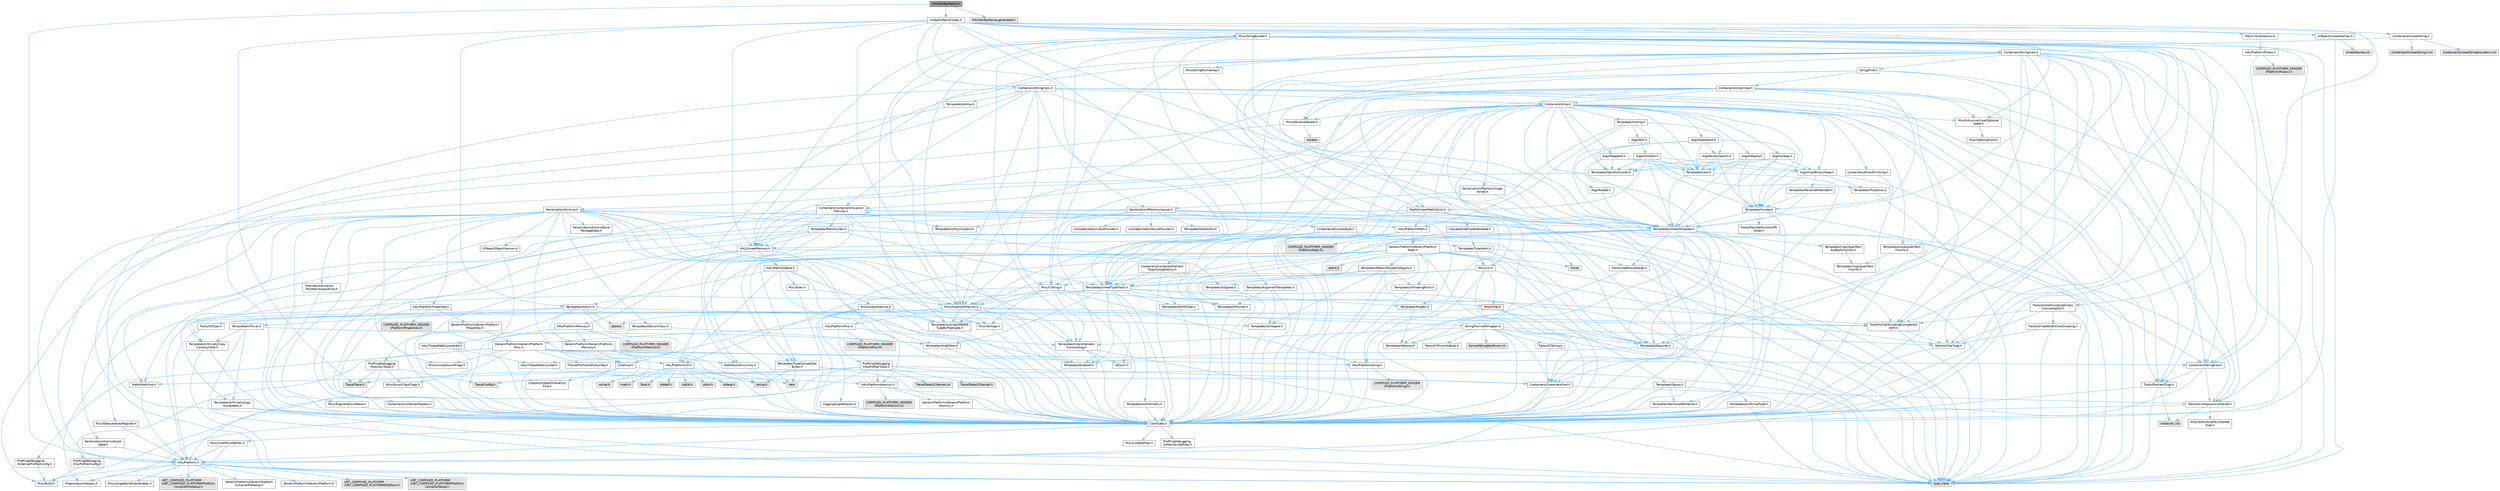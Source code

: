 digraph "PitchShifterName.h"
{
 // INTERACTIVE_SVG=YES
 // LATEX_PDF_SIZE
  bgcolor="transparent";
  edge [fontname=Helvetica,fontsize=10,labelfontname=Helvetica,labelfontsize=10];
  node [fontname=Helvetica,fontsize=10,shape=box,height=0.2,width=0.4];
  Node1 [id="Node000001",label="PitchShifterName.h",height=0.2,width=0.4,color="gray40", fillcolor="grey60", style="filled", fontcolor="black",tooltip=" "];
  Node1 -> Node2 [id="edge1_Node000001_Node000002",color="steelblue1",style="solid",tooltip=" "];
  Node2 [id="Node000002",label="HAL/Platform.h",height=0.2,width=0.4,color="grey40", fillcolor="white", style="filled",URL="$d9/dd0/Platform_8h.html",tooltip=" "];
  Node2 -> Node3 [id="edge2_Node000002_Node000003",color="steelblue1",style="solid",tooltip=" "];
  Node3 [id="Node000003",label="Misc/Build.h",height=0.2,width=0.4,color="grey40", fillcolor="white", style="filled",URL="$d3/dbb/Build_8h.html",tooltip=" "];
  Node2 -> Node4 [id="edge3_Node000002_Node000004",color="steelblue1",style="solid",tooltip=" "];
  Node4 [id="Node000004",label="Misc/LargeWorldCoordinates.h",height=0.2,width=0.4,color="grey40", fillcolor="white", style="filled",URL="$d2/dcb/LargeWorldCoordinates_8h.html",tooltip=" "];
  Node2 -> Node5 [id="edge4_Node000002_Node000005",color="steelblue1",style="solid",tooltip=" "];
  Node5 [id="Node000005",label="type_traits",height=0.2,width=0.4,color="grey60", fillcolor="#E0E0E0", style="filled",tooltip=" "];
  Node2 -> Node6 [id="edge5_Node000002_Node000006",color="steelblue1",style="solid",tooltip=" "];
  Node6 [id="Node000006",label="PreprocessorHelpers.h",height=0.2,width=0.4,color="grey40", fillcolor="white", style="filled",URL="$db/ddb/PreprocessorHelpers_8h.html",tooltip=" "];
  Node2 -> Node7 [id="edge6_Node000002_Node000007",color="steelblue1",style="solid",tooltip=" "];
  Node7 [id="Node000007",label="UBT_COMPILED_PLATFORM\l/UBT_COMPILED_PLATFORMPlatform\lCompilerPreSetup.h",height=0.2,width=0.4,color="grey60", fillcolor="#E0E0E0", style="filled",tooltip=" "];
  Node2 -> Node8 [id="edge7_Node000002_Node000008",color="steelblue1",style="solid",tooltip=" "];
  Node8 [id="Node000008",label="GenericPlatform/GenericPlatform\lCompilerPreSetup.h",height=0.2,width=0.4,color="grey40", fillcolor="white", style="filled",URL="$d9/dc8/GenericPlatformCompilerPreSetup_8h.html",tooltip=" "];
  Node2 -> Node9 [id="edge8_Node000002_Node000009",color="steelblue1",style="solid",tooltip=" "];
  Node9 [id="Node000009",label="GenericPlatform/GenericPlatform.h",height=0.2,width=0.4,color="grey40", fillcolor="white", style="filled",URL="$d6/d84/GenericPlatform_8h.html",tooltip=" "];
  Node2 -> Node10 [id="edge9_Node000002_Node000010",color="steelblue1",style="solid",tooltip=" "];
  Node10 [id="Node000010",label="UBT_COMPILED_PLATFORM\l/UBT_COMPILED_PLATFORMPlatform.h",height=0.2,width=0.4,color="grey60", fillcolor="#E0E0E0", style="filled",tooltip=" "];
  Node2 -> Node11 [id="edge10_Node000002_Node000011",color="steelblue1",style="solid",tooltip=" "];
  Node11 [id="Node000011",label="UBT_COMPILED_PLATFORM\l/UBT_COMPILED_PLATFORMPlatform\lCompilerSetup.h",height=0.2,width=0.4,color="grey60", fillcolor="#E0E0E0", style="filled",tooltip=" "];
  Node1 -> Node12 [id="edge11_Node000001_Node000012",color="steelblue1",style="solid",tooltip=" "];
  Node12 [id="Node000012",label="UObject/NameTypes.h",height=0.2,width=0.4,color="grey40", fillcolor="white", style="filled",URL="$d6/d35/NameTypes_8h.html",tooltip=" "];
  Node12 -> Node13 [id="edge12_Node000012_Node000013",color="steelblue1",style="solid",tooltip=" "];
  Node13 [id="Node000013",label="CoreTypes.h",height=0.2,width=0.4,color="grey40", fillcolor="white", style="filled",URL="$dc/dec/CoreTypes_8h.html",tooltip=" "];
  Node13 -> Node2 [id="edge13_Node000013_Node000002",color="steelblue1",style="solid",tooltip=" "];
  Node13 -> Node14 [id="edge14_Node000013_Node000014",color="steelblue1",style="solid",tooltip=" "];
  Node14 [id="Node000014",label="ProfilingDebugging\l/UMemoryDefines.h",height=0.2,width=0.4,color="grey40", fillcolor="white", style="filled",URL="$d2/da2/UMemoryDefines_8h.html",tooltip=" "];
  Node13 -> Node15 [id="edge15_Node000013_Node000015",color="steelblue1",style="solid",tooltip=" "];
  Node15 [id="Node000015",label="Misc/CoreMiscDefines.h",height=0.2,width=0.4,color="grey40", fillcolor="white", style="filled",URL="$da/d38/CoreMiscDefines_8h.html",tooltip=" "];
  Node15 -> Node2 [id="edge16_Node000015_Node000002",color="steelblue1",style="solid",tooltip=" "];
  Node15 -> Node6 [id="edge17_Node000015_Node000006",color="steelblue1",style="solid",tooltip=" "];
  Node13 -> Node16 [id="edge18_Node000013_Node000016",color="steelblue1",style="solid",tooltip=" "];
  Node16 [id="Node000016",label="Misc/CoreDefines.h",height=0.2,width=0.4,color="grey40", fillcolor="white", style="filled",URL="$d3/dd2/CoreDefines_8h.html",tooltip=" "];
  Node12 -> Node17 [id="edge19_Node000012_Node000017",color="steelblue1",style="solid",tooltip=" "];
  Node17 [id="Node000017",label="Misc/AssertionMacros.h",height=0.2,width=0.4,color="grey40", fillcolor="white", style="filled",URL="$d0/dfa/AssertionMacros_8h.html",tooltip=" "];
  Node17 -> Node13 [id="edge20_Node000017_Node000013",color="steelblue1",style="solid",tooltip=" "];
  Node17 -> Node2 [id="edge21_Node000017_Node000002",color="steelblue1",style="solid",tooltip=" "];
  Node17 -> Node18 [id="edge22_Node000017_Node000018",color="steelblue1",style="solid",tooltip=" "];
  Node18 [id="Node000018",label="HAL/PlatformMisc.h",height=0.2,width=0.4,color="grey40", fillcolor="white", style="filled",URL="$d0/df5/PlatformMisc_8h.html",tooltip=" "];
  Node18 -> Node13 [id="edge23_Node000018_Node000013",color="steelblue1",style="solid",tooltip=" "];
  Node18 -> Node19 [id="edge24_Node000018_Node000019",color="steelblue1",style="solid",tooltip=" "];
  Node19 [id="Node000019",label="GenericPlatform/GenericPlatform\lMisc.h",height=0.2,width=0.4,color="grey40", fillcolor="white", style="filled",URL="$db/d9a/GenericPlatformMisc_8h.html",tooltip=" "];
  Node19 -> Node20 [id="edge25_Node000019_Node000020",color="steelblue1",style="solid",tooltip=" "];
  Node20 [id="Node000020",label="Containers/StringFwd.h",height=0.2,width=0.4,color="grey40", fillcolor="white", style="filled",URL="$df/d37/StringFwd_8h.html",tooltip=" "];
  Node20 -> Node13 [id="edge26_Node000020_Node000013",color="steelblue1",style="solid",tooltip=" "];
  Node20 -> Node21 [id="edge27_Node000020_Node000021",color="steelblue1",style="solid",tooltip=" "];
  Node21 [id="Node000021",label="Traits/ElementType.h",height=0.2,width=0.4,color="grey40", fillcolor="white", style="filled",URL="$d5/d4f/ElementType_8h.html",tooltip=" "];
  Node21 -> Node2 [id="edge28_Node000021_Node000002",color="steelblue1",style="solid",tooltip=" "];
  Node21 -> Node22 [id="edge29_Node000021_Node000022",color="steelblue1",style="solid",tooltip=" "];
  Node22 [id="Node000022",label="initializer_list",height=0.2,width=0.4,color="grey60", fillcolor="#E0E0E0", style="filled",tooltip=" "];
  Node21 -> Node5 [id="edge30_Node000021_Node000005",color="steelblue1",style="solid",tooltip=" "];
  Node20 -> Node23 [id="edge31_Node000020_Node000023",color="steelblue1",style="solid",tooltip=" "];
  Node23 [id="Node000023",label="Traits/IsContiguousContainer.h",height=0.2,width=0.4,color="grey40", fillcolor="white", style="filled",URL="$d5/d3c/IsContiguousContainer_8h.html",tooltip=" "];
  Node23 -> Node13 [id="edge32_Node000023_Node000013",color="steelblue1",style="solid",tooltip=" "];
  Node23 -> Node24 [id="edge33_Node000023_Node000024",color="steelblue1",style="solid",tooltip=" "];
  Node24 [id="Node000024",label="Misc/StaticAssertComplete\lType.h",height=0.2,width=0.4,color="grey40", fillcolor="white", style="filled",URL="$d5/d4e/StaticAssertCompleteType_8h.html",tooltip=" "];
  Node23 -> Node22 [id="edge34_Node000023_Node000022",color="steelblue1",style="solid",tooltip=" "];
  Node19 -> Node25 [id="edge35_Node000019_Node000025",color="steelblue1",style="solid",tooltip=" "];
  Node25 [id="Node000025",label="CoreFwd.h",height=0.2,width=0.4,color="grey40", fillcolor="white", style="filled",URL="$d1/d1e/CoreFwd_8h.html",tooltip=" "];
  Node25 -> Node13 [id="edge36_Node000025_Node000013",color="steelblue1",style="solid",tooltip=" "];
  Node25 -> Node26 [id="edge37_Node000025_Node000026",color="steelblue1",style="solid",tooltip=" "];
  Node26 [id="Node000026",label="Containers/ContainersFwd.h",height=0.2,width=0.4,color="grey40", fillcolor="white", style="filled",URL="$d4/d0a/ContainersFwd_8h.html",tooltip=" "];
  Node26 -> Node2 [id="edge38_Node000026_Node000002",color="steelblue1",style="solid",tooltip=" "];
  Node26 -> Node13 [id="edge39_Node000026_Node000013",color="steelblue1",style="solid",tooltip=" "];
  Node26 -> Node23 [id="edge40_Node000026_Node000023",color="steelblue1",style="solid",tooltip=" "];
  Node25 -> Node27 [id="edge41_Node000025_Node000027",color="steelblue1",style="solid",tooltip=" "];
  Node27 [id="Node000027",label="Math/MathFwd.h",height=0.2,width=0.4,color="grey40", fillcolor="white", style="filled",URL="$d2/d10/MathFwd_8h.html",tooltip=" "];
  Node27 -> Node2 [id="edge42_Node000027_Node000002",color="steelblue1",style="solid",tooltip=" "];
  Node25 -> Node28 [id="edge43_Node000025_Node000028",color="steelblue1",style="solid",tooltip=" "];
  Node28 [id="Node000028",label="UObject/UObjectHierarchy\lFwd.h",height=0.2,width=0.4,color="grey40", fillcolor="white", style="filled",URL="$d3/d13/UObjectHierarchyFwd_8h.html",tooltip=" "];
  Node19 -> Node13 [id="edge44_Node000019_Node000013",color="steelblue1",style="solid",tooltip=" "];
  Node19 -> Node29 [id="edge45_Node000019_Node000029",color="steelblue1",style="solid",tooltip=" "];
  Node29 [id="Node000029",label="FramePro/FrameProConfig.h",height=0.2,width=0.4,color="grey40", fillcolor="white", style="filled",URL="$d7/d90/FrameProConfig_8h.html",tooltip=" "];
  Node19 -> Node30 [id="edge46_Node000019_Node000030",color="steelblue1",style="solid",tooltip=" "];
  Node30 [id="Node000030",label="HAL/PlatformCrt.h",height=0.2,width=0.4,color="grey40", fillcolor="white", style="filled",URL="$d8/d75/PlatformCrt_8h.html",tooltip=" "];
  Node30 -> Node31 [id="edge47_Node000030_Node000031",color="steelblue1",style="solid",tooltip=" "];
  Node31 [id="Node000031",label="new",height=0.2,width=0.4,color="grey60", fillcolor="#E0E0E0", style="filled",tooltip=" "];
  Node30 -> Node32 [id="edge48_Node000030_Node000032",color="steelblue1",style="solid",tooltip=" "];
  Node32 [id="Node000032",label="wchar.h",height=0.2,width=0.4,color="grey60", fillcolor="#E0E0E0", style="filled",tooltip=" "];
  Node30 -> Node33 [id="edge49_Node000030_Node000033",color="steelblue1",style="solid",tooltip=" "];
  Node33 [id="Node000033",label="stddef.h",height=0.2,width=0.4,color="grey60", fillcolor="#E0E0E0", style="filled",tooltip=" "];
  Node30 -> Node34 [id="edge50_Node000030_Node000034",color="steelblue1",style="solid",tooltip=" "];
  Node34 [id="Node000034",label="stdlib.h",height=0.2,width=0.4,color="grey60", fillcolor="#E0E0E0", style="filled",tooltip=" "];
  Node30 -> Node35 [id="edge51_Node000030_Node000035",color="steelblue1",style="solid",tooltip=" "];
  Node35 [id="Node000035",label="stdio.h",height=0.2,width=0.4,color="grey60", fillcolor="#E0E0E0", style="filled",tooltip=" "];
  Node30 -> Node36 [id="edge52_Node000030_Node000036",color="steelblue1",style="solid",tooltip=" "];
  Node36 [id="Node000036",label="stdarg.h",height=0.2,width=0.4,color="grey60", fillcolor="#E0E0E0", style="filled",tooltip=" "];
  Node30 -> Node37 [id="edge53_Node000030_Node000037",color="steelblue1",style="solid",tooltip=" "];
  Node37 [id="Node000037",label="math.h",height=0.2,width=0.4,color="grey60", fillcolor="#E0E0E0", style="filled",tooltip=" "];
  Node30 -> Node38 [id="edge54_Node000030_Node000038",color="steelblue1",style="solid",tooltip=" "];
  Node38 [id="Node000038",label="float.h",height=0.2,width=0.4,color="grey60", fillcolor="#E0E0E0", style="filled",tooltip=" "];
  Node30 -> Node39 [id="edge55_Node000030_Node000039",color="steelblue1",style="solid",tooltip=" "];
  Node39 [id="Node000039",label="string.h",height=0.2,width=0.4,color="grey60", fillcolor="#E0E0E0", style="filled",tooltip=" "];
  Node19 -> Node40 [id="edge56_Node000019_Node000040",color="steelblue1",style="solid",tooltip=" "];
  Node40 [id="Node000040",label="Math/NumericLimits.h",height=0.2,width=0.4,color="grey40", fillcolor="white", style="filled",URL="$df/d1b/NumericLimits_8h.html",tooltip=" "];
  Node40 -> Node13 [id="edge57_Node000040_Node000013",color="steelblue1",style="solid",tooltip=" "];
  Node19 -> Node41 [id="edge58_Node000019_Node000041",color="steelblue1",style="solid",tooltip=" "];
  Node41 [id="Node000041",label="Misc/CompressionFlags.h",height=0.2,width=0.4,color="grey40", fillcolor="white", style="filled",URL="$d9/d76/CompressionFlags_8h.html",tooltip=" "];
  Node19 -> Node42 [id="edge59_Node000019_Node000042",color="steelblue1",style="solid",tooltip=" "];
  Node42 [id="Node000042",label="Misc/EnumClassFlags.h",height=0.2,width=0.4,color="grey40", fillcolor="white", style="filled",URL="$d8/de7/EnumClassFlags_8h.html",tooltip=" "];
  Node19 -> Node43 [id="edge60_Node000019_Node000043",color="steelblue1",style="solid",tooltip=" "];
  Node43 [id="Node000043",label="ProfilingDebugging\l/CsvProfilerConfig.h",height=0.2,width=0.4,color="grey40", fillcolor="white", style="filled",URL="$d3/d88/CsvProfilerConfig_8h.html",tooltip=" "];
  Node43 -> Node3 [id="edge61_Node000043_Node000003",color="steelblue1",style="solid",tooltip=" "];
  Node19 -> Node44 [id="edge62_Node000019_Node000044",color="steelblue1",style="solid",tooltip=" "];
  Node44 [id="Node000044",label="ProfilingDebugging\l/ExternalProfilerConfig.h",height=0.2,width=0.4,color="grey40", fillcolor="white", style="filled",URL="$d3/dbb/ExternalProfilerConfig_8h.html",tooltip=" "];
  Node44 -> Node3 [id="edge63_Node000044_Node000003",color="steelblue1",style="solid",tooltip=" "];
  Node18 -> Node45 [id="edge64_Node000018_Node000045",color="steelblue1",style="solid",tooltip=" "];
  Node45 [id="Node000045",label="COMPILED_PLATFORM_HEADER\l(PlatformMisc.h)",height=0.2,width=0.4,color="grey60", fillcolor="#E0E0E0", style="filled",tooltip=" "];
  Node18 -> Node46 [id="edge65_Node000018_Node000046",color="steelblue1",style="solid",tooltip=" "];
  Node46 [id="Node000046",label="ProfilingDebugging\l/CpuProfilerTrace.h",height=0.2,width=0.4,color="grey40", fillcolor="white", style="filled",URL="$da/dcb/CpuProfilerTrace_8h.html",tooltip=" "];
  Node46 -> Node13 [id="edge66_Node000046_Node000013",color="steelblue1",style="solid",tooltip=" "];
  Node46 -> Node26 [id="edge67_Node000046_Node000026",color="steelblue1",style="solid",tooltip=" "];
  Node46 -> Node47 [id="edge68_Node000046_Node000047",color="steelblue1",style="solid",tooltip=" "];
  Node47 [id="Node000047",label="HAL/PlatformAtomics.h",height=0.2,width=0.4,color="grey40", fillcolor="white", style="filled",URL="$d3/d36/PlatformAtomics_8h.html",tooltip=" "];
  Node47 -> Node13 [id="edge69_Node000047_Node000013",color="steelblue1",style="solid",tooltip=" "];
  Node47 -> Node48 [id="edge70_Node000047_Node000048",color="steelblue1",style="solid",tooltip=" "];
  Node48 [id="Node000048",label="GenericPlatform/GenericPlatform\lAtomics.h",height=0.2,width=0.4,color="grey40", fillcolor="white", style="filled",URL="$da/d72/GenericPlatformAtomics_8h.html",tooltip=" "];
  Node48 -> Node13 [id="edge71_Node000048_Node000013",color="steelblue1",style="solid",tooltip=" "];
  Node47 -> Node49 [id="edge72_Node000047_Node000049",color="steelblue1",style="solid",tooltip=" "];
  Node49 [id="Node000049",label="COMPILED_PLATFORM_HEADER\l(PlatformAtomics.h)",height=0.2,width=0.4,color="grey60", fillcolor="#E0E0E0", style="filled",tooltip=" "];
  Node46 -> Node6 [id="edge73_Node000046_Node000006",color="steelblue1",style="solid",tooltip=" "];
  Node46 -> Node3 [id="edge74_Node000046_Node000003",color="steelblue1",style="solid",tooltip=" "];
  Node46 -> Node50 [id="edge75_Node000046_Node000050",color="steelblue1",style="solid",tooltip=" "];
  Node50 [id="Node000050",label="Trace/Config.h",height=0.2,width=0.4,color="grey60", fillcolor="#E0E0E0", style="filled",tooltip=" "];
  Node46 -> Node51 [id="edge76_Node000046_Node000051",color="steelblue1",style="solid",tooltip=" "];
  Node51 [id="Node000051",label="Trace/Detail/Channel.h",height=0.2,width=0.4,color="grey60", fillcolor="#E0E0E0", style="filled",tooltip=" "];
  Node46 -> Node52 [id="edge77_Node000046_Node000052",color="steelblue1",style="solid",tooltip=" "];
  Node52 [id="Node000052",label="Trace/Detail/Channel.inl",height=0.2,width=0.4,color="grey60", fillcolor="#E0E0E0", style="filled",tooltip=" "];
  Node46 -> Node53 [id="edge78_Node000046_Node000053",color="steelblue1",style="solid",tooltip=" "];
  Node53 [id="Node000053",label="Trace/Trace.h",height=0.2,width=0.4,color="grey60", fillcolor="#E0E0E0", style="filled",tooltip=" "];
  Node17 -> Node6 [id="edge79_Node000017_Node000006",color="steelblue1",style="solid",tooltip=" "];
  Node17 -> Node54 [id="edge80_Node000017_Node000054",color="steelblue1",style="solid",tooltip=" "];
  Node54 [id="Node000054",label="Templates/EnableIf.h",height=0.2,width=0.4,color="grey40", fillcolor="white", style="filled",URL="$d7/d60/EnableIf_8h.html",tooltip=" "];
  Node54 -> Node13 [id="edge81_Node000054_Node000013",color="steelblue1",style="solid",tooltip=" "];
  Node17 -> Node55 [id="edge82_Node000017_Node000055",color="steelblue1",style="solid",tooltip=" "];
  Node55 [id="Node000055",label="Templates/IsArrayOrRefOf\lTypeByPredicate.h",height=0.2,width=0.4,color="grey40", fillcolor="white", style="filled",URL="$d6/da1/IsArrayOrRefOfTypeByPredicate_8h.html",tooltip=" "];
  Node55 -> Node13 [id="edge83_Node000055_Node000013",color="steelblue1",style="solid",tooltip=" "];
  Node17 -> Node56 [id="edge84_Node000017_Node000056",color="steelblue1",style="solid",tooltip=" "];
  Node56 [id="Node000056",label="Templates/IsValidVariadic\lFunctionArg.h",height=0.2,width=0.4,color="grey40", fillcolor="white", style="filled",URL="$d0/dc8/IsValidVariadicFunctionArg_8h.html",tooltip=" "];
  Node56 -> Node13 [id="edge85_Node000056_Node000013",color="steelblue1",style="solid",tooltip=" "];
  Node56 -> Node57 [id="edge86_Node000056_Node000057",color="steelblue1",style="solid",tooltip=" "];
  Node57 [id="Node000057",label="IsEnum.h",height=0.2,width=0.4,color="grey40", fillcolor="white", style="filled",URL="$d4/de5/IsEnum_8h.html",tooltip=" "];
  Node56 -> Node5 [id="edge87_Node000056_Node000005",color="steelblue1",style="solid",tooltip=" "];
  Node17 -> Node58 [id="edge88_Node000017_Node000058",color="steelblue1",style="solid",tooltip=" "];
  Node58 [id="Node000058",label="Traits/IsCharEncodingCompatible\lWith.h",height=0.2,width=0.4,color="grey40", fillcolor="white", style="filled",URL="$df/dd1/IsCharEncodingCompatibleWith_8h.html",tooltip=" "];
  Node58 -> Node5 [id="edge89_Node000058_Node000005",color="steelblue1",style="solid",tooltip=" "];
  Node58 -> Node59 [id="edge90_Node000058_Node000059",color="steelblue1",style="solid",tooltip=" "];
  Node59 [id="Node000059",label="Traits/IsCharType.h",height=0.2,width=0.4,color="grey40", fillcolor="white", style="filled",URL="$db/d51/IsCharType_8h.html",tooltip=" "];
  Node59 -> Node13 [id="edge91_Node000059_Node000013",color="steelblue1",style="solid",tooltip=" "];
  Node17 -> Node60 [id="edge92_Node000017_Node000060",color="steelblue1",style="solid",tooltip=" "];
  Node60 [id="Node000060",label="Misc/VarArgs.h",height=0.2,width=0.4,color="grey40", fillcolor="white", style="filled",URL="$d5/d6f/VarArgs_8h.html",tooltip=" "];
  Node60 -> Node13 [id="edge93_Node000060_Node000013",color="steelblue1",style="solid",tooltip=" "];
  Node17 -> Node61 [id="edge94_Node000017_Node000061",color="steelblue1",style="solid",tooltip=" "];
  Node61 [id="Node000061",label="String/FormatStringSan.h",height=0.2,width=0.4,color="grey40", fillcolor="white", style="filled",URL="$d3/d8b/FormatStringSan_8h.html",tooltip=" "];
  Node61 -> Node5 [id="edge95_Node000061_Node000005",color="steelblue1",style="solid",tooltip=" "];
  Node61 -> Node13 [id="edge96_Node000061_Node000013",color="steelblue1",style="solid",tooltip=" "];
  Node61 -> Node62 [id="edge97_Node000061_Node000062",color="steelblue1",style="solid",tooltip=" "];
  Node62 [id="Node000062",label="Templates/Requires.h",height=0.2,width=0.4,color="grey40", fillcolor="white", style="filled",URL="$dc/d96/Requires_8h.html",tooltip=" "];
  Node62 -> Node54 [id="edge98_Node000062_Node000054",color="steelblue1",style="solid",tooltip=" "];
  Node62 -> Node5 [id="edge99_Node000062_Node000005",color="steelblue1",style="solid",tooltip=" "];
  Node61 -> Node63 [id="edge100_Node000061_Node000063",color="steelblue1",style="solid",tooltip=" "];
  Node63 [id="Node000063",label="Templates/Identity.h",height=0.2,width=0.4,color="grey40", fillcolor="white", style="filled",URL="$d0/dd5/Identity_8h.html",tooltip=" "];
  Node61 -> Node56 [id="edge101_Node000061_Node000056",color="steelblue1",style="solid",tooltip=" "];
  Node61 -> Node59 [id="edge102_Node000061_Node000059",color="steelblue1",style="solid",tooltip=" "];
  Node61 -> Node64 [id="edge103_Node000061_Node000064",color="steelblue1",style="solid",tooltip=" "];
  Node64 [id="Node000064",label="Traits/IsTEnumAsByte.h",height=0.2,width=0.4,color="grey40", fillcolor="white", style="filled",URL="$d1/de6/IsTEnumAsByte_8h.html",tooltip=" "];
  Node61 -> Node65 [id="edge104_Node000061_Node000065",color="steelblue1",style="solid",tooltip=" "];
  Node65 [id="Node000065",label="Traits/IsTString.h",height=0.2,width=0.4,color="grey40", fillcolor="white", style="filled",URL="$d0/df8/IsTString_8h.html",tooltip=" "];
  Node65 -> Node26 [id="edge105_Node000065_Node000026",color="steelblue1",style="solid",tooltip=" "];
  Node61 -> Node26 [id="edge106_Node000061_Node000026",color="steelblue1",style="solid",tooltip=" "];
  Node61 -> Node66 [id="edge107_Node000061_Node000066",color="steelblue1",style="solid",tooltip=" "];
  Node66 [id="Node000066",label="FormatStringSanErrors.inl",height=0.2,width=0.4,color="grey60", fillcolor="#E0E0E0", style="filled",tooltip=" "];
  Node17 -> Node67 [id="edge108_Node000017_Node000067",color="steelblue1",style="solid",tooltip=" "];
  Node67 [id="Node000067",label="atomic",height=0.2,width=0.4,color="grey60", fillcolor="#E0E0E0", style="filled",tooltip=" "];
  Node12 -> Node68 [id="edge109_Node000012_Node000068",color="steelblue1",style="solid",tooltip=" "];
  Node68 [id="Node000068",label="HAL/UnrealMemory.h",height=0.2,width=0.4,color="grey40", fillcolor="white", style="filled",URL="$d9/d96/UnrealMemory_8h.html",tooltip=" "];
  Node68 -> Node13 [id="edge110_Node000068_Node000013",color="steelblue1",style="solid",tooltip=" "];
  Node68 -> Node69 [id="edge111_Node000068_Node000069",color="steelblue1",style="solid",tooltip=" "];
  Node69 [id="Node000069",label="GenericPlatform/GenericPlatform\lMemory.h",height=0.2,width=0.4,color="grey40", fillcolor="white", style="filled",URL="$dd/d22/GenericPlatformMemory_8h.html",tooltip=" "];
  Node69 -> Node25 [id="edge112_Node000069_Node000025",color="steelblue1",style="solid",tooltip=" "];
  Node69 -> Node13 [id="edge113_Node000069_Node000013",color="steelblue1",style="solid",tooltip=" "];
  Node69 -> Node70 [id="edge114_Node000069_Node000070",color="steelblue1",style="solid",tooltip=" "];
  Node70 [id="Node000070",label="HAL/PlatformString.h",height=0.2,width=0.4,color="grey40", fillcolor="white", style="filled",URL="$db/db5/PlatformString_8h.html",tooltip=" "];
  Node70 -> Node13 [id="edge115_Node000070_Node000013",color="steelblue1",style="solid",tooltip=" "];
  Node70 -> Node71 [id="edge116_Node000070_Node000071",color="steelblue1",style="solid",tooltip=" "];
  Node71 [id="Node000071",label="COMPILED_PLATFORM_HEADER\l(PlatformString.h)",height=0.2,width=0.4,color="grey60", fillcolor="#E0E0E0", style="filled",tooltip=" "];
  Node69 -> Node39 [id="edge117_Node000069_Node000039",color="steelblue1",style="solid",tooltip=" "];
  Node69 -> Node32 [id="edge118_Node000069_Node000032",color="steelblue1",style="solid",tooltip=" "];
  Node68 -> Node72 [id="edge119_Node000068_Node000072",color="steelblue1",style="solid",tooltip=" "];
  Node72 [id="Node000072",label="HAL/MemoryBase.h",height=0.2,width=0.4,color="grey40", fillcolor="white", style="filled",URL="$d6/d9f/MemoryBase_8h.html",tooltip=" "];
  Node72 -> Node13 [id="edge120_Node000072_Node000013",color="steelblue1",style="solid",tooltip=" "];
  Node72 -> Node47 [id="edge121_Node000072_Node000047",color="steelblue1",style="solid",tooltip=" "];
  Node72 -> Node30 [id="edge122_Node000072_Node000030",color="steelblue1",style="solid",tooltip=" "];
  Node72 -> Node73 [id="edge123_Node000072_Node000073",color="steelblue1",style="solid",tooltip=" "];
  Node73 [id="Node000073",label="Misc/Exec.h",height=0.2,width=0.4,color="grey40", fillcolor="white", style="filled",URL="$de/ddb/Exec_8h.html",tooltip=" "];
  Node73 -> Node13 [id="edge124_Node000073_Node000013",color="steelblue1",style="solid",tooltip=" "];
  Node73 -> Node17 [id="edge125_Node000073_Node000017",color="steelblue1",style="solid",tooltip=" "];
  Node72 -> Node74 [id="edge126_Node000072_Node000074",color="steelblue1",style="solid",tooltip=" "];
  Node74 [id="Node000074",label="Misc/OutputDevice.h",height=0.2,width=0.4,color="grey40", fillcolor="white", style="filled",URL="$d7/d32/OutputDevice_8h.html",tooltip=" "];
  Node74 -> Node25 [id="edge127_Node000074_Node000025",color="steelblue1",style="solid",tooltip=" "];
  Node74 -> Node13 [id="edge128_Node000074_Node000013",color="steelblue1",style="solid",tooltip=" "];
  Node74 -> Node75 [id="edge129_Node000074_Node000075",color="steelblue1",style="solid",tooltip=" "];
  Node75 [id="Node000075",label="Logging/LogVerbosity.h",height=0.2,width=0.4,color="grey40", fillcolor="white", style="filled",URL="$d2/d8f/LogVerbosity_8h.html",tooltip=" "];
  Node75 -> Node13 [id="edge130_Node000075_Node000013",color="steelblue1",style="solid",tooltip=" "];
  Node74 -> Node60 [id="edge131_Node000074_Node000060",color="steelblue1",style="solid",tooltip=" "];
  Node74 -> Node55 [id="edge132_Node000074_Node000055",color="steelblue1",style="solid",tooltip=" "];
  Node74 -> Node56 [id="edge133_Node000074_Node000056",color="steelblue1",style="solid",tooltip=" "];
  Node74 -> Node58 [id="edge134_Node000074_Node000058",color="steelblue1",style="solid",tooltip=" "];
  Node72 -> Node76 [id="edge135_Node000072_Node000076",color="steelblue1",style="solid",tooltip=" "];
  Node76 [id="Node000076",label="Templates/Atomic.h",height=0.2,width=0.4,color="grey40", fillcolor="white", style="filled",URL="$d3/d91/Atomic_8h.html",tooltip=" "];
  Node76 -> Node77 [id="edge136_Node000076_Node000077",color="steelblue1",style="solid",tooltip=" "];
  Node77 [id="Node000077",label="HAL/ThreadSafeCounter.h",height=0.2,width=0.4,color="grey40", fillcolor="white", style="filled",URL="$dc/dc9/ThreadSafeCounter_8h.html",tooltip=" "];
  Node77 -> Node13 [id="edge137_Node000077_Node000013",color="steelblue1",style="solid",tooltip=" "];
  Node77 -> Node47 [id="edge138_Node000077_Node000047",color="steelblue1",style="solid",tooltip=" "];
  Node76 -> Node78 [id="edge139_Node000076_Node000078",color="steelblue1",style="solid",tooltip=" "];
  Node78 [id="Node000078",label="HAL/ThreadSafeCounter64.h",height=0.2,width=0.4,color="grey40", fillcolor="white", style="filled",URL="$d0/d12/ThreadSafeCounter64_8h.html",tooltip=" "];
  Node78 -> Node13 [id="edge140_Node000078_Node000013",color="steelblue1",style="solid",tooltip=" "];
  Node78 -> Node77 [id="edge141_Node000078_Node000077",color="steelblue1",style="solid",tooltip=" "];
  Node76 -> Node79 [id="edge142_Node000076_Node000079",color="steelblue1",style="solid",tooltip=" "];
  Node79 [id="Node000079",label="Templates/IsIntegral.h",height=0.2,width=0.4,color="grey40", fillcolor="white", style="filled",URL="$da/d64/IsIntegral_8h.html",tooltip=" "];
  Node79 -> Node13 [id="edge143_Node000079_Node000013",color="steelblue1",style="solid",tooltip=" "];
  Node76 -> Node80 [id="edge144_Node000076_Node000080",color="steelblue1",style="solid",tooltip=" "];
  Node80 [id="Node000080",label="Templates/IsTrivial.h",height=0.2,width=0.4,color="grey40", fillcolor="white", style="filled",URL="$da/d4c/IsTrivial_8h.html",tooltip=" "];
  Node80 -> Node81 [id="edge145_Node000080_Node000081",color="steelblue1",style="solid",tooltip=" "];
  Node81 [id="Node000081",label="Templates/AndOrNot.h",height=0.2,width=0.4,color="grey40", fillcolor="white", style="filled",URL="$db/d0a/AndOrNot_8h.html",tooltip=" "];
  Node81 -> Node13 [id="edge146_Node000081_Node000013",color="steelblue1",style="solid",tooltip=" "];
  Node80 -> Node82 [id="edge147_Node000080_Node000082",color="steelblue1",style="solid",tooltip=" "];
  Node82 [id="Node000082",label="Templates/IsTriviallyCopy\lConstructible.h",height=0.2,width=0.4,color="grey40", fillcolor="white", style="filled",URL="$d3/d78/IsTriviallyCopyConstructible_8h.html",tooltip=" "];
  Node82 -> Node13 [id="edge148_Node000082_Node000013",color="steelblue1",style="solid",tooltip=" "];
  Node82 -> Node5 [id="edge149_Node000082_Node000005",color="steelblue1",style="solid",tooltip=" "];
  Node80 -> Node83 [id="edge150_Node000080_Node000083",color="steelblue1",style="solid",tooltip=" "];
  Node83 [id="Node000083",label="Templates/IsTriviallyCopy\lAssignable.h",height=0.2,width=0.4,color="grey40", fillcolor="white", style="filled",URL="$d2/df2/IsTriviallyCopyAssignable_8h.html",tooltip=" "];
  Node83 -> Node13 [id="edge151_Node000083_Node000013",color="steelblue1",style="solid",tooltip=" "];
  Node83 -> Node5 [id="edge152_Node000083_Node000005",color="steelblue1",style="solid",tooltip=" "];
  Node80 -> Node5 [id="edge153_Node000080_Node000005",color="steelblue1",style="solid",tooltip=" "];
  Node76 -> Node84 [id="edge154_Node000076_Node000084",color="steelblue1",style="solid",tooltip=" "];
  Node84 [id="Node000084",label="Traits/IntType.h",height=0.2,width=0.4,color="grey40", fillcolor="white", style="filled",URL="$d7/deb/IntType_8h.html",tooltip=" "];
  Node84 -> Node2 [id="edge155_Node000084_Node000002",color="steelblue1",style="solid",tooltip=" "];
  Node76 -> Node67 [id="edge156_Node000076_Node000067",color="steelblue1",style="solid",tooltip=" "];
  Node68 -> Node85 [id="edge157_Node000068_Node000085",color="steelblue1",style="solid",tooltip=" "];
  Node85 [id="Node000085",label="HAL/PlatformMemory.h",height=0.2,width=0.4,color="grey40", fillcolor="white", style="filled",URL="$de/d68/PlatformMemory_8h.html",tooltip=" "];
  Node85 -> Node13 [id="edge158_Node000085_Node000013",color="steelblue1",style="solid",tooltip=" "];
  Node85 -> Node69 [id="edge159_Node000085_Node000069",color="steelblue1",style="solid",tooltip=" "];
  Node85 -> Node86 [id="edge160_Node000085_Node000086",color="steelblue1",style="solid",tooltip=" "];
  Node86 [id="Node000086",label="COMPILED_PLATFORM_HEADER\l(PlatformMemory.h)",height=0.2,width=0.4,color="grey60", fillcolor="#E0E0E0", style="filled",tooltip=" "];
  Node68 -> Node87 [id="edge161_Node000068_Node000087",color="steelblue1",style="solid",tooltip=" "];
  Node87 [id="Node000087",label="ProfilingDebugging\l/MemoryTrace.h",height=0.2,width=0.4,color="grey40", fillcolor="white", style="filled",URL="$da/dd7/MemoryTrace_8h.html",tooltip=" "];
  Node87 -> Node2 [id="edge162_Node000087_Node000002",color="steelblue1",style="solid",tooltip=" "];
  Node87 -> Node42 [id="edge163_Node000087_Node000042",color="steelblue1",style="solid",tooltip=" "];
  Node87 -> Node50 [id="edge164_Node000087_Node000050",color="steelblue1",style="solid",tooltip=" "];
  Node87 -> Node53 [id="edge165_Node000087_Node000053",color="steelblue1",style="solid",tooltip=" "];
  Node68 -> Node88 [id="edge166_Node000068_Node000088",color="steelblue1",style="solid",tooltip=" "];
  Node88 [id="Node000088",label="Templates/IsPointer.h",height=0.2,width=0.4,color="grey40", fillcolor="white", style="filled",URL="$d7/d05/IsPointer_8h.html",tooltip=" "];
  Node88 -> Node13 [id="edge167_Node000088_Node000013",color="steelblue1",style="solid",tooltip=" "];
  Node12 -> Node89 [id="edge168_Node000012_Node000089",color="steelblue1",style="solid",tooltip=" "];
  Node89 [id="Node000089",label="Templates/UnrealTypeTraits.h",height=0.2,width=0.4,color="grey40", fillcolor="white", style="filled",URL="$d2/d2d/UnrealTypeTraits_8h.html",tooltip=" "];
  Node89 -> Node13 [id="edge169_Node000089_Node000013",color="steelblue1",style="solid",tooltip=" "];
  Node89 -> Node88 [id="edge170_Node000089_Node000088",color="steelblue1",style="solid",tooltip=" "];
  Node89 -> Node17 [id="edge171_Node000089_Node000017",color="steelblue1",style="solid",tooltip=" "];
  Node89 -> Node81 [id="edge172_Node000089_Node000081",color="steelblue1",style="solid",tooltip=" "];
  Node89 -> Node54 [id="edge173_Node000089_Node000054",color="steelblue1",style="solid",tooltip=" "];
  Node89 -> Node90 [id="edge174_Node000089_Node000090",color="steelblue1",style="solid",tooltip=" "];
  Node90 [id="Node000090",label="Templates/IsArithmetic.h",height=0.2,width=0.4,color="grey40", fillcolor="white", style="filled",URL="$d2/d5d/IsArithmetic_8h.html",tooltip=" "];
  Node90 -> Node13 [id="edge175_Node000090_Node000013",color="steelblue1",style="solid",tooltip=" "];
  Node89 -> Node57 [id="edge176_Node000089_Node000057",color="steelblue1",style="solid",tooltip=" "];
  Node89 -> Node91 [id="edge177_Node000089_Node000091",color="steelblue1",style="solid",tooltip=" "];
  Node91 [id="Node000091",label="Templates/Models.h",height=0.2,width=0.4,color="grey40", fillcolor="white", style="filled",URL="$d3/d0c/Models_8h.html",tooltip=" "];
  Node91 -> Node63 [id="edge178_Node000091_Node000063",color="steelblue1",style="solid",tooltip=" "];
  Node89 -> Node92 [id="edge179_Node000089_Node000092",color="steelblue1",style="solid",tooltip=" "];
  Node92 [id="Node000092",label="Templates/IsPODType.h",height=0.2,width=0.4,color="grey40", fillcolor="white", style="filled",URL="$d7/db1/IsPODType_8h.html",tooltip=" "];
  Node92 -> Node13 [id="edge180_Node000092_Node000013",color="steelblue1",style="solid",tooltip=" "];
  Node89 -> Node93 [id="edge181_Node000089_Node000093",color="steelblue1",style="solid",tooltip=" "];
  Node93 [id="Node000093",label="Templates/IsUECoreType.h",height=0.2,width=0.4,color="grey40", fillcolor="white", style="filled",URL="$d1/db8/IsUECoreType_8h.html",tooltip=" "];
  Node93 -> Node13 [id="edge182_Node000093_Node000013",color="steelblue1",style="solid",tooltip=" "];
  Node93 -> Node5 [id="edge183_Node000093_Node000005",color="steelblue1",style="solid",tooltip=" "];
  Node89 -> Node82 [id="edge184_Node000089_Node000082",color="steelblue1",style="solid",tooltip=" "];
  Node12 -> Node94 [id="edge185_Node000012_Node000094",color="steelblue1",style="solid",tooltip=" "];
  Node94 [id="Node000094",label="Templates/UnrealTemplate.h",height=0.2,width=0.4,color="grey40", fillcolor="white", style="filled",URL="$d4/d24/UnrealTemplate_8h.html",tooltip=" "];
  Node94 -> Node13 [id="edge186_Node000094_Node000013",color="steelblue1",style="solid",tooltip=" "];
  Node94 -> Node88 [id="edge187_Node000094_Node000088",color="steelblue1",style="solid",tooltip=" "];
  Node94 -> Node68 [id="edge188_Node000094_Node000068",color="steelblue1",style="solid",tooltip=" "];
  Node94 -> Node95 [id="edge189_Node000094_Node000095",color="steelblue1",style="solid",tooltip=" "];
  Node95 [id="Node000095",label="Templates/CopyQualifiers\lAndRefsFromTo.h",height=0.2,width=0.4,color="grey40", fillcolor="white", style="filled",URL="$d3/db3/CopyQualifiersAndRefsFromTo_8h.html",tooltip=" "];
  Node95 -> Node96 [id="edge190_Node000095_Node000096",color="steelblue1",style="solid",tooltip=" "];
  Node96 [id="Node000096",label="Templates/CopyQualifiers\lFromTo.h",height=0.2,width=0.4,color="grey40", fillcolor="white", style="filled",URL="$d5/db4/CopyQualifiersFromTo_8h.html",tooltip=" "];
  Node94 -> Node89 [id="edge191_Node000094_Node000089",color="steelblue1",style="solid",tooltip=" "];
  Node94 -> Node97 [id="edge192_Node000094_Node000097",color="steelblue1",style="solid",tooltip=" "];
  Node97 [id="Node000097",label="Templates/RemoveReference.h",height=0.2,width=0.4,color="grey40", fillcolor="white", style="filled",URL="$da/dbe/RemoveReference_8h.html",tooltip=" "];
  Node97 -> Node13 [id="edge193_Node000097_Node000013",color="steelblue1",style="solid",tooltip=" "];
  Node94 -> Node62 [id="edge194_Node000094_Node000062",color="steelblue1",style="solid",tooltip=" "];
  Node94 -> Node98 [id="edge195_Node000094_Node000098",color="steelblue1",style="solid",tooltip=" "];
  Node98 [id="Node000098",label="Templates/TypeCompatible\lBytes.h",height=0.2,width=0.4,color="grey40", fillcolor="white", style="filled",URL="$df/d0a/TypeCompatibleBytes_8h.html",tooltip=" "];
  Node98 -> Node13 [id="edge196_Node000098_Node000013",color="steelblue1",style="solid",tooltip=" "];
  Node98 -> Node39 [id="edge197_Node000098_Node000039",color="steelblue1",style="solid",tooltip=" "];
  Node98 -> Node31 [id="edge198_Node000098_Node000031",color="steelblue1",style="solid",tooltip=" "];
  Node98 -> Node5 [id="edge199_Node000098_Node000005",color="steelblue1",style="solid",tooltip=" "];
  Node94 -> Node63 [id="edge200_Node000094_Node000063",color="steelblue1",style="solid",tooltip=" "];
  Node94 -> Node23 [id="edge201_Node000094_Node000023",color="steelblue1",style="solid",tooltip=" "];
  Node94 -> Node99 [id="edge202_Node000094_Node000099",color="steelblue1",style="solid",tooltip=" "];
  Node99 [id="Node000099",label="Traits/UseBitwiseSwap.h",height=0.2,width=0.4,color="grey40", fillcolor="white", style="filled",URL="$db/df3/UseBitwiseSwap_8h.html",tooltip=" "];
  Node99 -> Node13 [id="edge203_Node000099_Node000013",color="steelblue1",style="solid",tooltip=" "];
  Node99 -> Node5 [id="edge204_Node000099_Node000005",color="steelblue1",style="solid",tooltip=" "];
  Node94 -> Node5 [id="edge205_Node000094_Node000005",color="steelblue1",style="solid",tooltip=" "];
  Node12 -> Node100 [id="edge206_Node000012_Node000100",color="steelblue1",style="solid",tooltip=" "];
  Node100 [id="Node000100",label="Containers/UnrealString.h",height=0.2,width=0.4,color="grey40", fillcolor="white", style="filled",URL="$d5/dba/UnrealString_8h.html",tooltip=" "];
  Node100 -> Node101 [id="edge207_Node000100_Node000101",color="steelblue1",style="solid",tooltip=" "];
  Node101 [id="Node000101",label="Containers/UnrealStringIncludes.h.inl",height=0.2,width=0.4,color="grey60", fillcolor="#E0E0E0", style="filled",tooltip=" "];
  Node100 -> Node102 [id="edge208_Node000100_Node000102",color="steelblue1",style="solid",tooltip=" "];
  Node102 [id="Node000102",label="Containers/UnrealString.h.inl",height=0.2,width=0.4,color="grey60", fillcolor="#E0E0E0", style="filled",tooltip=" "];
  Node100 -> Node103 [id="edge209_Node000100_Node000103",color="steelblue1",style="solid",tooltip=" "];
  Node103 [id="Node000103",label="Misc/StringFormatArg.h",height=0.2,width=0.4,color="grey40", fillcolor="white", style="filled",URL="$d2/d16/StringFormatArg_8h.html",tooltip=" "];
  Node103 -> Node26 [id="edge210_Node000103_Node000026",color="steelblue1",style="solid",tooltip=" "];
  Node12 -> Node104 [id="edge211_Node000012_Node000104",color="steelblue1",style="solid",tooltip=" "];
  Node104 [id="Node000104",label="HAL/CriticalSection.h",height=0.2,width=0.4,color="grey40", fillcolor="white", style="filled",URL="$d6/d90/CriticalSection_8h.html",tooltip=" "];
  Node104 -> Node105 [id="edge212_Node000104_Node000105",color="steelblue1",style="solid",tooltip=" "];
  Node105 [id="Node000105",label="HAL/PlatformMutex.h",height=0.2,width=0.4,color="grey40", fillcolor="white", style="filled",URL="$d9/d0b/PlatformMutex_8h.html",tooltip=" "];
  Node105 -> Node13 [id="edge213_Node000105_Node000013",color="steelblue1",style="solid",tooltip=" "];
  Node105 -> Node106 [id="edge214_Node000105_Node000106",color="steelblue1",style="solid",tooltip=" "];
  Node106 [id="Node000106",label="COMPILED_PLATFORM_HEADER\l(PlatformMutex.h)",height=0.2,width=0.4,color="grey60", fillcolor="#E0E0E0", style="filled",tooltip=" "];
  Node12 -> Node107 [id="edge215_Node000012_Node000107",color="steelblue1",style="solid",tooltip=" "];
  Node107 [id="Node000107",label="Containers/StringConv.h",height=0.2,width=0.4,color="grey40", fillcolor="white", style="filled",URL="$d3/ddf/StringConv_8h.html",tooltip=" "];
  Node107 -> Node13 [id="edge216_Node000107_Node000013",color="steelblue1",style="solid",tooltip=" "];
  Node107 -> Node17 [id="edge217_Node000107_Node000017",color="steelblue1",style="solid",tooltip=" "];
  Node107 -> Node108 [id="edge218_Node000107_Node000108",color="steelblue1",style="solid",tooltip=" "];
  Node108 [id="Node000108",label="Containers/ContainerAllocation\lPolicies.h",height=0.2,width=0.4,color="grey40", fillcolor="white", style="filled",URL="$d7/dff/ContainerAllocationPolicies_8h.html",tooltip=" "];
  Node108 -> Node13 [id="edge219_Node000108_Node000013",color="steelblue1",style="solid",tooltip=" "];
  Node108 -> Node109 [id="edge220_Node000108_Node000109",color="steelblue1",style="solid",tooltip=" "];
  Node109 [id="Node000109",label="Containers/ContainerHelpers.h",height=0.2,width=0.4,color="grey40", fillcolor="white", style="filled",URL="$d7/d33/ContainerHelpers_8h.html",tooltip=" "];
  Node109 -> Node13 [id="edge221_Node000109_Node000013",color="steelblue1",style="solid",tooltip=" "];
  Node108 -> Node108 [id="edge222_Node000108_Node000108",color="steelblue1",style="solid",tooltip=" "];
  Node108 -> Node110 [id="edge223_Node000108_Node000110",color="steelblue1",style="solid",tooltip=" "];
  Node110 [id="Node000110",label="HAL/PlatformMath.h",height=0.2,width=0.4,color="grey40", fillcolor="white", style="filled",URL="$dc/d53/PlatformMath_8h.html",tooltip=" "];
  Node110 -> Node13 [id="edge224_Node000110_Node000013",color="steelblue1",style="solid",tooltip=" "];
  Node110 -> Node111 [id="edge225_Node000110_Node000111",color="steelblue1",style="solid",tooltip=" "];
  Node111 [id="Node000111",label="GenericPlatform/GenericPlatform\lMath.h",height=0.2,width=0.4,color="grey40", fillcolor="white", style="filled",URL="$d5/d79/GenericPlatformMath_8h.html",tooltip=" "];
  Node111 -> Node13 [id="edge226_Node000111_Node000013",color="steelblue1",style="solid",tooltip=" "];
  Node111 -> Node26 [id="edge227_Node000111_Node000026",color="steelblue1",style="solid",tooltip=" "];
  Node111 -> Node30 [id="edge228_Node000111_Node000030",color="steelblue1",style="solid",tooltip=" "];
  Node111 -> Node81 [id="edge229_Node000111_Node000081",color="steelblue1",style="solid",tooltip=" "];
  Node111 -> Node112 [id="edge230_Node000111_Node000112",color="steelblue1",style="solid",tooltip=" "];
  Node112 [id="Node000112",label="Templates/Decay.h",height=0.2,width=0.4,color="grey40", fillcolor="white", style="filled",URL="$dd/d0f/Decay_8h.html",tooltip=" "];
  Node112 -> Node13 [id="edge231_Node000112_Node000013",color="steelblue1",style="solid",tooltip=" "];
  Node112 -> Node97 [id="edge232_Node000112_Node000097",color="steelblue1",style="solid",tooltip=" "];
  Node112 -> Node5 [id="edge233_Node000112_Node000005",color="steelblue1",style="solid",tooltip=" "];
  Node111 -> Node113 [id="edge234_Node000111_Node000113",color="steelblue1",style="solid",tooltip=" "];
  Node113 [id="Node000113",label="Templates/IsFloatingPoint.h",height=0.2,width=0.4,color="grey40", fillcolor="white", style="filled",URL="$d3/d11/IsFloatingPoint_8h.html",tooltip=" "];
  Node113 -> Node13 [id="edge235_Node000113_Node000013",color="steelblue1",style="solid",tooltip=" "];
  Node111 -> Node89 [id="edge236_Node000111_Node000089",color="steelblue1",style="solid",tooltip=" "];
  Node111 -> Node62 [id="edge237_Node000111_Node000062",color="steelblue1",style="solid",tooltip=" "];
  Node111 -> Node114 [id="edge238_Node000111_Node000114",color="steelblue1",style="solid",tooltip=" "];
  Node114 [id="Node000114",label="Templates/ResolveTypeAmbiguity.h",height=0.2,width=0.4,color="grey40", fillcolor="white", style="filled",URL="$df/d1f/ResolveTypeAmbiguity_8h.html",tooltip=" "];
  Node114 -> Node13 [id="edge239_Node000114_Node000013",color="steelblue1",style="solid",tooltip=" "];
  Node114 -> Node113 [id="edge240_Node000114_Node000113",color="steelblue1",style="solid",tooltip=" "];
  Node114 -> Node89 [id="edge241_Node000114_Node000089",color="steelblue1",style="solid",tooltip=" "];
  Node114 -> Node115 [id="edge242_Node000114_Node000115",color="steelblue1",style="solid",tooltip=" "];
  Node115 [id="Node000115",label="Templates/IsSigned.h",height=0.2,width=0.4,color="grey40", fillcolor="white", style="filled",URL="$d8/dd8/IsSigned_8h.html",tooltip=" "];
  Node115 -> Node13 [id="edge243_Node000115_Node000013",color="steelblue1",style="solid",tooltip=" "];
  Node114 -> Node79 [id="edge244_Node000114_Node000079",color="steelblue1",style="solid",tooltip=" "];
  Node114 -> Node62 [id="edge245_Node000114_Node000062",color="steelblue1",style="solid",tooltip=" "];
  Node111 -> Node98 [id="edge246_Node000111_Node000098",color="steelblue1",style="solid",tooltip=" "];
  Node111 -> Node116 [id="edge247_Node000111_Node000116",color="steelblue1",style="solid",tooltip=" "];
  Node116 [id="Node000116",label="limits",height=0.2,width=0.4,color="grey60", fillcolor="#E0E0E0", style="filled",tooltip=" "];
  Node111 -> Node5 [id="edge248_Node000111_Node000005",color="steelblue1",style="solid",tooltip=" "];
  Node110 -> Node117 [id="edge249_Node000110_Node000117",color="steelblue1",style="solid",tooltip=" "];
  Node117 [id="Node000117",label="COMPILED_PLATFORM_HEADER\l(PlatformMath.h)",height=0.2,width=0.4,color="grey60", fillcolor="#E0E0E0", style="filled",tooltip=" "];
  Node108 -> Node68 [id="edge250_Node000108_Node000068",color="steelblue1",style="solid",tooltip=" "];
  Node108 -> Node40 [id="edge251_Node000108_Node000040",color="steelblue1",style="solid",tooltip=" "];
  Node108 -> Node17 [id="edge252_Node000108_Node000017",color="steelblue1",style="solid",tooltip=" "];
  Node108 -> Node118 [id="edge253_Node000108_Node000118",color="steelblue1",style="solid",tooltip=" "];
  Node118 [id="Node000118",label="Templates/IsPolymorphic.h",height=0.2,width=0.4,color="grey40", fillcolor="white", style="filled",URL="$dc/d20/IsPolymorphic_8h.html",tooltip=" "];
  Node108 -> Node119 [id="edge254_Node000108_Node000119",color="steelblue1",style="solid",tooltip=" "];
  Node119 [id="Node000119",label="Templates/MemoryOps.h",height=0.2,width=0.4,color="grey40", fillcolor="white", style="filled",URL="$db/dea/MemoryOps_8h.html",tooltip=" "];
  Node119 -> Node13 [id="edge255_Node000119_Node000013",color="steelblue1",style="solid",tooltip=" "];
  Node119 -> Node68 [id="edge256_Node000119_Node000068",color="steelblue1",style="solid",tooltip=" "];
  Node119 -> Node83 [id="edge257_Node000119_Node000083",color="steelblue1",style="solid",tooltip=" "];
  Node119 -> Node82 [id="edge258_Node000119_Node000082",color="steelblue1",style="solid",tooltip=" "];
  Node119 -> Node62 [id="edge259_Node000119_Node000062",color="steelblue1",style="solid",tooltip=" "];
  Node119 -> Node89 [id="edge260_Node000119_Node000089",color="steelblue1",style="solid",tooltip=" "];
  Node119 -> Node99 [id="edge261_Node000119_Node000099",color="steelblue1",style="solid",tooltip=" "];
  Node119 -> Node31 [id="edge262_Node000119_Node000031",color="steelblue1",style="solid",tooltip=" "];
  Node119 -> Node5 [id="edge263_Node000119_Node000005",color="steelblue1",style="solid",tooltip=" "];
  Node108 -> Node98 [id="edge264_Node000108_Node000098",color="steelblue1",style="solid",tooltip=" "];
  Node108 -> Node5 [id="edge265_Node000108_Node000005",color="steelblue1",style="solid",tooltip=" "];
  Node107 -> Node120 [id="edge266_Node000107_Node000120",color="steelblue1",style="solid",tooltip=" "];
  Node120 [id="Node000120",label="Containers/Array.h",height=0.2,width=0.4,color="grey40", fillcolor="white", style="filled",URL="$df/dd0/Array_8h.html",tooltip=" "];
  Node120 -> Node13 [id="edge267_Node000120_Node000013",color="steelblue1",style="solid",tooltip=" "];
  Node120 -> Node17 [id="edge268_Node000120_Node000017",color="steelblue1",style="solid",tooltip=" "];
  Node120 -> Node121 [id="edge269_Node000120_Node000121",color="steelblue1",style="solid",tooltip=" "];
  Node121 [id="Node000121",label="Misc/IntrusiveUnsetOptional\lState.h",height=0.2,width=0.4,color="grey40", fillcolor="white", style="filled",URL="$d2/d0a/IntrusiveUnsetOptionalState_8h.html",tooltip=" "];
  Node121 -> Node122 [id="edge270_Node000121_Node000122",color="steelblue1",style="solid",tooltip=" "];
  Node122 [id="Node000122",label="Misc/OptionalFwd.h",height=0.2,width=0.4,color="grey40", fillcolor="white", style="filled",URL="$dc/d50/OptionalFwd_8h.html",tooltip=" "];
  Node120 -> Node123 [id="edge271_Node000120_Node000123",color="steelblue1",style="solid",tooltip=" "];
  Node123 [id="Node000123",label="Misc/ReverseIterate.h",height=0.2,width=0.4,color="grey40", fillcolor="white", style="filled",URL="$db/de3/ReverseIterate_8h.html",tooltip=" "];
  Node123 -> Node2 [id="edge272_Node000123_Node000002",color="steelblue1",style="solid",tooltip=" "];
  Node123 -> Node124 [id="edge273_Node000123_Node000124",color="steelblue1",style="solid",tooltip=" "];
  Node124 [id="Node000124",label="iterator",height=0.2,width=0.4,color="grey60", fillcolor="#E0E0E0", style="filled",tooltip=" "];
  Node120 -> Node68 [id="edge274_Node000120_Node000068",color="steelblue1",style="solid",tooltip=" "];
  Node120 -> Node89 [id="edge275_Node000120_Node000089",color="steelblue1",style="solid",tooltip=" "];
  Node120 -> Node94 [id="edge276_Node000120_Node000094",color="steelblue1",style="solid",tooltip=" "];
  Node120 -> Node125 [id="edge277_Node000120_Node000125",color="steelblue1",style="solid",tooltip=" "];
  Node125 [id="Node000125",label="Containers/AllowShrinking.h",height=0.2,width=0.4,color="grey40", fillcolor="white", style="filled",URL="$d7/d1a/AllowShrinking_8h.html",tooltip=" "];
  Node125 -> Node13 [id="edge278_Node000125_Node000013",color="steelblue1",style="solid",tooltip=" "];
  Node120 -> Node108 [id="edge279_Node000120_Node000108",color="steelblue1",style="solid",tooltip=" "];
  Node120 -> Node126 [id="edge280_Node000120_Node000126",color="steelblue1",style="solid",tooltip=" "];
  Node126 [id="Node000126",label="Containers/ContainerElement\lTypeCompatibility.h",height=0.2,width=0.4,color="grey40", fillcolor="white", style="filled",URL="$df/ddf/ContainerElementTypeCompatibility_8h.html",tooltip=" "];
  Node126 -> Node13 [id="edge281_Node000126_Node000013",color="steelblue1",style="solid",tooltip=" "];
  Node126 -> Node89 [id="edge282_Node000126_Node000089",color="steelblue1",style="solid",tooltip=" "];
  Node120 -> Node127 [id="edge283_Node000120_Node000127",color="steelblue1",style="solid",tooltip=" "];
  Node127 [id="Node000127",label="Serialization/Archive.h",height=0.2,width=0.4,color="grey40", fillcolor="white", style="filled",URL="$d7/d3b/Archive_8h.html",tooltip=" "];
  Node127 -> Node25 [id="edge284_Node000127_Node000025",color="steelblue1",style="solid",tooltip=" "];
  Node127 -> Node13 [id="edge285_Node000127_Node000013",color="steelblue1",style="solid",tooltip=" "];
  Node127 -> Node128 [id="edge286_Node000127_Node000128",color="steelblue1",style="solid",tooltip=" "];
  Node128 [id="Node000128",label="HAL/PlatformProperties.h",height=0.2,width=0.4,color="grey40", fillcolor="white", style="filled",URL="$d9/db0/PlatformProperties_8h.html",tooltip=" "];
  Node128 -> Node13 [id="edge287_Node000128_Node000013",color="steelblue1",style="solid",tooltip=" "];
  Node128 -> Node129 [id="edge288_Node000128_Node000129",color="steelblue1",style="solid",tooltip=" "];
  Node129 [id="Node000129",label="GenericPlatform/GenericPlatform\lProperties.h",height=0.2,width=0.4,color="grey40", fillcolor="white", style="filled",URL="$d2/dcd/GenericPlatformProperties_8h.html",tooltip=" "];
  Node129 -> Node13 [id="edge289_Node000129_Node000013",color="steelblue1",style="solid",tooltip=" "];
  Node129 -> Node19 [id="edge290_Node000129_Node000019",color="steelblue1",style="solid",tooltip=" "];
  Node128 -> Node130 [id="edge291_Node000128_Node000130",color="steelblue1",style="solid",tooltip=" "];
  Node130 [id="Node000130",label="COMPILED_PLATFORM_HEADER\l(PlatformProperties.h)",height=0.2,width=0.4,color="grey60", fillcolor="#E0E0E0", style="filled",tooltip=" "];
  Node127 -> Node131 [id="edge292_Node000127_Node000131",color="steelblue1",style="solid",tooltip=" "];
  Node131 [id="Node000131",label="Internationalization\l/TextNamespaceFwd.h",height=0.2,width=0.4,color="grey40", fillcolor="white", style="filled",URL="$d8/d97/TextNamespaceFwd_8h.html",tooltip=" "];
  Node131 -> Node13 [id="edge293_Node000131_Node000013",color="steelblue1",style="solid",tooltip=" "];
  Node127 -> Node27 [id="edge294_Node000127_Node000027",color="steelblue1",style="solid",tooltip=" "];
  Node127 -> Node17 [id="edge295_Node000127_Node000017",color="steelblue1",style="solid",tooltip=" "];
  Node127 -> Node3 [id="edge296_Node000127_Node000003",color="steelblue1",style="solid",tooltip=" "];
  Node127 -> Node41 [id="edge297_Node000127_Node000041",color="steelblue1",style="solid",tooltip=" "];
  Node127 -> Node132 [id="edge298_Node000127_Node000132",color="steelblue1",style="solid",tooltip=" "];
  Node132 [id="Node000132",label="Misc/EngineVersionBase.h",height=0.2,width=0.4,color="grey40", fillcolor="white", style="filled",URL="$d5/d2b/EngineVersionBase_8h.html",tooltip=" "];
  Node132 -> Node13 [id="edge299_Node000132_Node000013",color="steelblue1",style="solid",tooltip=" "];
  Node127 -> Node60 [id="edge300_Node000127_Node000060",color="steelblue1",style="solid",tooltip=" "];
  Node127 -> Node133 [id="edge301_Node000127_Node000133",color="steelblue1",style="solid",tooltip=" "];
  Node133 [id="Node000133",label="Serialization/ArchiveCook\lData.h",height=0.2,width=0.4,color="grey40", fillcolor="white", style="filled",URL="$dc/db6/ArchiveCookData_8h.html",tooltip=" "];
  Node133 -> Node2 [id="edge302_Node000133_Node000002",color="steelblue1",style="solid",tooltip=" "];
  Node127 -> Node134 [id="edge303_Node000127_Node000134",color="steelblue1",style="solid",tooltip=" "];
  Node134 [id="Node000134",label="Serialization/ArchiveSave\lPackageData.h",height=0.2,width=0.4,color="grey40", fillcolor="white", style="filled",URL="$d1/d37/ArchiveSavePackageData_8h.html",tooltip=" "];
  Node127 -> Node54 [id="edge304_Node000127_Node000054",color="steelblue1",style="solid",tooltip=" "];
  Node127 -> Node55 [id="edge305_Node000127_Node000055",color="steelblue1",style="solid",tooltip=" "];
  Node127 -> Node135 [id="edge306_Node000127_Node000135",color="steelblue1",style="solid",tooltip=" "];
  Node135 [id="Node000135",label="Templates/IsEnumClass.h",height=0.2,width=0.4,color="grey40", fillcolor="white", style="filled",URL="$d7/d15/IsEnumClass_8h.html",tooltip=" "];
  Node135 -> Node13 [id="edge307_Node000135_Node000013",color="steelblue1",style="solid",tooltip=" "];
  Node135 -> Node81 [id="edge308_Node000135_Node000081",color="steelblue1",style="solid",tooltip=" "];
  Node127 -> Node115 [id="edge309_Node000127_Node000115",color="steelblue1",style="solid",tooltip=" "];
  Node127 -> Node56 [id="edge310_Node000127_Node000056",color="steelblue1",style="solid",tooltip=" "];
  Node127 -> Node94 [id="edge311_Node000127_Node000094",color="steelblue1",style="solid",tooltip=" "];
  Node127 -> Node58 [id="edge312_Node000127_Node000058",color="steelblue1",style="solid",tooltip=" "];
  Node127 -> Node136 [id="edge313_Node000127_Node000136",color="steelblue1",style="solid",tooltip=" "];
  Node136 [id="Node000136",label="UObject/ObjectVersion.h",height=0.2,width=0.4,color="grey40", fillcolor="white", style="filled",URL="$da/d63/ObjectVersion_8h.html",tooltip=" "];
  Node136 -> Node13 [id="edge314_Node000136_Node000013",color="steelblue1",style="solid",tooltip=" "];
  Node120 -> Node137 [id="edge315_Node000120_Node000137",color="steelblue1",style="solid",tooltip=" "];
  Node137 [id="Node000137",label="Serialization/MemoryImage\lWriter.h",height=0.2,width=0.4,color="grey40", fillcolor="white", style="filled",URL="$d0/d08/MemoryImageWriter_8h.html",tooltip=" "];
  Node137 -> Node13 [id="edge316_Node000137_Node000013",color="steelblue1",style="solid",tooltip=" "];
  Node137 -> Node138 [id="edge317_Node000137_Node000138",color="steelblue1",style="solid",tooltip=" "];
  Node138 [id="Node000138",label="Serialization/MemoryLayout.h",height=0.2,width=0.4,color="grey40", fillcolor="white", style="filled",URL="$d7/d66/MemoryLayout_8h.html",tooltip=" "];
  Node138 -> Node139 [id="edge318_Node000138_Node000139",color="steelblue1",style="solid",tooltip=" "];
  Node139 [id="Node000139",label="Concepts/StaticClassProvider.h",height=0.2,width=0.4,color="grey40", fillcolor="white", style="filled",URL="$dd/d83/StaticClassProvider_8h.html",tooltip=" "];
  Node138 -> Node140 [id="edge319_Node000138_Node000140",color="steelblue1",style="solid",tooltip=" "];
  Node140 [id="Node000140",label="Concepts/StaticStructProvider.h",height=0.2,width=0.4,color="grey40", fillcolor="white", style="filled",URL="$d5/d77/StaticStructProvider_8h.html",tooltip=" "];
  Node138 -> Node141 [id="edge320_Node000138_Node000141",color="steelblue1",style="solid",tooltip=" "];
  Node141 [id="Node000141",label="Containers/EnumAsByte.h",height=0.2,width=0.4,color="grey40", fillcolor="white", style="filled",URL="$d6/d9a/EnumAsByte_8h.html",tooltip=" "];
  Node141 -> Node13 [id="edge321_Node000141_Node000013",color="steelblue1",style="solid",tooltip=" "];
  Node141 -> Node92 [id="edge322_Node000141_Node000092",color="steelblue1",style="solid",tooltip=" "];
  Node141 -> Node142 [id="edge323_Node000141_Node000142",color="steelblue1",style="solid",tooltip=" "];
  Node142 [id="Node000142",label="Templates/TypeHash.h",height=0.2,width=0.4,color="grey40", fillcolor="white", style="filled",URL="$d1/d62/TypeHash_8h.html",tooltip=" "];
  Node142 -> Node13 [id="edge324_Node000142_Node000013",color="steelblue1",style="solid",tooltip=" "];
  Node142 -> Node62 [id="edge325_Node000142_Node000062",color="steelblue1",style="solid",tooltip=" "];
  Node142 -> Node143 [id="edge326_Node000142_Node000143",color="steelblue1",style="solid",tooltip=" "];
  Node143 [id="Node000143",label="Misc/Crc.h",height=0.2,width=0.4,color="grey40", fillcolor="white", style="filled",URL="$d4/dd2/Crc_8h.html",tooltip=" "];
  Node143 -> Node13 [id="edge327_Node000143_Node000013",color="steelblue1",style="solid",tooltip=" "];
  Node143 -> Node70 [id="edge328_Node000143_Node000070",color="steelblue1",style="solid",tooltip=" "];
  Node143 -> Node17 [id="edge329_Node000143_Node000017",color="steelblue1",style="solid",tooltip=" "];
  Node143 -> Node144 [id="edge330_Node000143_Node000144",color="steelblue1",style="solid",tooltip=" "];
  Node144 [id="Node000144",label="Misc/CString.h",height=0.2,width=0.4,color="grey40", fillcolor="white", style="filled",URL="$d2/d49/CString_8h.html",tooltip=" "];
  Node144 -> Node13 [id="edge331_Node000144_Node000013",color="steelblue1",style="solid",tooltip=" "];
  Node144 -> Node30 [id="edge332_Node000144_Node000030",color="steelblue1",style="solid",tooltip=" "];
  Node144 -> Node70 [id="edge333_Node000144_Node000070",color="steelblue1",style="solid",tooltip=" "];
  Node144 -> Node17 [id="edge334_Node000144_Node000017",color="steelblue1",style="solid",tooltip=" "];
  Node144 -> Node145 [id="edge335_Node000144_Node000145",color="steelblue1",style="solid",tooltip=" "];
  Node145 [id="Node000145",label="Misc/Char.h",height=0.2,width=0.4,color="red", fillcolor="#FFF0F0", style="filled",URL="$d0/d58/Char_8h.html",tooltip=" "];
  Node145 -> Node13 [id="edge336_Node000145_Node000013",color="steelblue1",style="solid",tooltip=" "];
  Node145 -> Node84 [id="edge337_Node000145_Node000084",color="steelblue1",style="solid",tooltip=" "];
  Node145 -> Node5 [id="edge338_Node000145_Node000005",color="steelblue1",style="solid",tooltip=" "];
  Node144 -> Node60 [id="edge339_Node000144_Node000060",color="steelblue1",style="solid",tooltip=" "];
  Node144 -> Node55 [id="edge340_Node000144_Node000055",color="steelblue1",style="solid",tooltip=" "];
  Node144 -> Node56 [id="edge341_Node000144_Node000056",color="steelblue1",style="solid",tooltip=" "];
  Node144 -> Node58 [id="edge342_Node000144_Node000058",color="steelblue1",style="solid",tooltip=" "];
  Node143 -> Node145 [id="edge343_Node000143_Node000145",color="steelblue1",style="solid",tooltip=" "];
  Node143 -> Node89 [id="edge344_Node000143_Node000089",color="steelblue1",style="solid",tooltip=" "];
  Node143 -> Node59 [id="edge345_Node000143_Node000059",color="steelblue1",style="solid",tooltip=" "];
  Node142 -> Node148 [id="edge346_Node000142_Node000148",color="steelblue1",style="solid",tooltip=" "];
  Node148 [id="Node000148",label="stdint.h",height=0.2,width=0.4,color="grey60", fillcolor="#E0E0E0", style="filled",tooltip=" "];
  Node142 -> Node5 [id="edge347_Node000142_Node000005",color="steelblue1",style="solid",tooltip=" "];
  Node138 -> Node20 [id="edge348_Node000138_Node000020",color="steelblue1",style="solid",tooltip=" "];
  Node138 -> Node68 [id="edge349_Node000138_Node000068",color="steelblue1",style="solid",tooltip=" "];
  Node138 -> Node149 [id="edge350_Node000138_Node000149",color="steelblue1",style="solid",tooltip=" "];
  Node149 [id="Node000149",label="Misc/DelayedAutoRegister.h",height=0.2,width=0.4,color="grey40", fillcolor="white", style="filled",URL="$d1/dda/DelayedAutoRegister_8h.html",tooltip=" "];
  Node149 -> Node2 [id="edge351_Node000149_Node000002",color="steelblue1",style="solid",tooltip=" "];
  Node138 -> Node54 [id="edge352_Node000138_Node000054",color="steelblue1",style="solid",tooltip=" "];
  Node138 -> Node150 [id="edge353_Node000138_Node000150",color="steelblue1",style="solid",tooltip=" "];
  Node150 [id="Node000150",label="Templates/IsAbstract.h",height=0.2,width=0.4,color="grey40", fillcolor="white", style="filled",URL="$d8/db7/IsAbstract_8h.html",tooltip=" "];
  Node138 -> Node118 [id="edge354_Node000138_Node000118",color="steelblue1",style="solid",tooltip=" "];
  Node138 -> Node91 [id="edge355_Node000138_Node000091",color="steelblue1",style="solid",tooltip=" "];
  Node138 -> Node94 [id="edge356_Node000138_Node000094",color="steelblue1",style="solid",tooltip=" "];
  Node120 -> Node151 [id="edge357_Node000120_Node000151",color="steelblue1",style="solid",tooltip=" "];
  Node151 [id="Node000151",label="Algo/Heapify.h",height=0.2,width=0.4,color="grey40", fillcolor="white", style="filled",URL="$d0/d2a/Heapify_8h.html",tooltip=" "];
  Node151 -> Node152 [id="edge358_Node000151_Node000152",color="steelblue1",style="solid",tooltip=" "];
  Node152 [id="Node000152",label="Algo/Impl/BinaryHeap.h",height=0.2,width=0.4,color="grey40", fillcolor="white", style="filled",URL="$d7/da3/Algo_2Impl_2BinaryHeap_8h.html",tooltip=" "];
  Node152 -> Node153 [id="edge359_Node000152_Node000153",color="steelblue1",style="solid",tooltip=" "];
  Node153 [id="Node000153",label="Templates/Invoke.h",height=0.2,width=0.4,color="grey40", fillcolor="white", style="filled",URL="$d7/deb/Invoke_8h.html",tooltip=" "];
  Node153 -> Node13 [id="edge360_Node000153_Node000013",color="steelblue1",style="solid",tooltip=" "];
  Node153 -> Node154 [id="edge361_Node000153_Node000154",color="steelblue1",style="solid",tooltip=" "];
  Node154 [id="Node000154",label="Traits/MemberFunctionPtr\lOuter.h",height=0.2,width=0.4,color="grey40", fillcolor="white", style="filled",URL="$db/da7/MemberFunctionPtrOuter_8h.html",tooltip=" "];
  Node153 -> Node94 [id="edge362_Node000153_Node000094",color="steelblue1",style="solid",tooltip=" "];
  Node153 -> Node5 [id="edge363_Node000153_Node000005",color="steelblue1",style="solid",tooltip=" "];
  Node152 -> Node155 [id="edge364_Node000152_Node000155",color="steelblue1",style="solid",tooltip=" "];
  Node155 [id="Node000155",label="Templates/Projection.h",height=0.2,width=0.4,color="grey40", fillcolor="white", style="filled",URL="$d7/df0/Projection_8h.html",tooltip=" "];
  Node155 -> Node5 [id="edge365_Node000155_Node000005",color="steelblue1",style="solid",tooltip=" "];
  Node152 -> Node156 [id="edge366_Node000152_Node000156",color="steelblue1",style="solid",tooltip=" "];
  Node156 [id="Node000156",label="Templates/ReversePredicate.h",height=0.2,width=0.4,color="grey40", fillcolor="white", style="filled",URL="$d8/d28/ReversePredicate_8h.html",tooltip=" "];
  Node156 -> Node153 [id="edge367_Node000156_Node000153",color="steelblue1",style="solid",tooltip=" "];
  Node156 -> Node94 [id="edge368_Node000156_Node000094",color="steelblue1",style="solid",tooltip=" "];
  Node152 -> Node5 [id="edge369_Node000152_Node000005",color="steelblue1",style="solid",tooltip=" "];
  Node151 -> Node157 [id="edge370_Node000151_Node000157",color="steelblue1",style="solid",tooltip=" "];
  Node157 [id="Node000157",label="Templates/IdentityFunctor.h",height=0.2,width=0.4,color="grey40", fillcolor="white", style="filled",URL="$d7/d2e/IdentityFunctor_8h.html",tooltip=" "];
  Node157 -> Node2 [id="edge371_Node000157_Node000002",color="steelblue1",style="solid",tooltip=" "];
  Node151 -> Node153 [id="edge372_Node000151_Node000153",color="steelblue1",style="solid",tooltip=" "];
  Node151 -> Node158 [id="edge373_Node000151_Node000158",color="steelblue1",style="solid",tooltip=" "];
  Node158 [id="Node000158",label="Templates/Less.h",height=0.2,width=0.4,color="grey40", fillcolor="white", style="filled",URL="$de/dc8/Less_8h.html",tooltip=" "];
  Node158 -> Node13 [id="edge374_Node000158_Node000013",color="steelblue1",style="solid",tooltip=" "];
  Node158 -> Node94 [id="edge375_Node000158_Node000094",color="steelblue1",style="solid",tooltip=" "];
  Node151 -> Node94 [id="edge376_Node000151_Node000094",color="steelblue1",style="solid",tooltip=" "];
  Node120 -> Node159 [id="edge377_Node000120_Node000159",color="steelblue1",style="solid",tooltip=" "];
  Node159 [id="Node000159",label="Algo/HeapSort.h",height=0.2,width=0.4,color="grey40", fillcolor="white", style="filled",URL="$d3/d92/HeapSort_8h.html",tooltip=" "];
  Node159 -> Node152 [id="edge378_Node000159_Node000152",color="steelblue1",style="solid",tooltip=" "];
  Node159 -> Node157 [id="edge379_Node000159_Node000157",color="steelblue1",style="solid",tooltip=" "];
  Node159 -> Node158 [id="edge380_Node000159_Node000158",color="steelblue1",style="solid",tooltip=" "];
  Node159 -> Node94 [id="edge381_Node000159_Node000094",color="steelblue1",style="solid",tooltip=" "];
  Node120 -> Node160 [id="edge382_Node000120_Node000160",color="steelblue1",style="solid",tooltip=" "];
  Node160 [id="Node000160",label="Algo/IsHeap.h",height=0.2,width=0.4,color="grey40", fillcolor="white", style="filled",URL="$de/d32/IsHeap_8h.html",tooltip=" "];
  Node160 -> Node152 [id="edge383_Node000160_Node000152",color="steelblue1",style="solid",tooltip=" "];
  Node160 -> Node157 [id="edge384_Node000160_Node000157",color="steelblue1",style="solid",tooltip=" "];
  Node160 -> Node153 [id="edge385_Node000160_Node000153",color="steelblue1",style="solid",tooltip=" "];
  Node160 -> Node158 [id="edge386_Node000160_Node000158",color="steelblue1",style="solid",tooltip=" "];
  Node160 -> Node94 [id="edge387_Node000160_Node000094",color="steelblue1",style="solid",tooltip=" "];
  Node120 -> Node152 [id="edge388_Node000120_Node000152",color="steelblue1",style="solid",tooltip=" "];
  Node120 -> Node161 [id="edge389_Node000120_Node000161",color="steelblue1",style="solid",tooltip=" "];
  Node161 [id="Node000161",label="Algo/StableSort.h",height=0.2,width=0.4,color="grey40", fillcolor="white", style="filled",URL="$d7/d3c/StableSort_8h.html",tooltip=" "];
  Node161 -> Node162 [id="edge390_Node000161_Node000162",color="steelblue1",style="solid",tooltip=" "];
  Node162 [id="Node000162",label="Algo/BinarySearch.h",height=0.2,width=0.4,color="grey40", fillcolor="white", style="filled",URL="$db/db4/BinarySearch_8h.html",tooltip=" "];
  Node162 -> Node157 [id="edge391_Node000162_Node000157",color="steelblue1",style="solid",tooltip=" "];
  Node162 -> Node153 [id="edge392_Node000162_Node000153",color="steelblue1",style="solid",tooltip=" "];
  Node162 -> Node158 [id="edge393_Node000162_Node000158",color="steelblue1",style="solid",tooltip=" "];
  Node161 -> Node163 [id="edge394_Node000161_Node000163",color="steelblue1",style="solid",tooltip=" "];
  Node163 [id="Node000163",label="Algo/Rotate.h",height=0.2,width=0.4,color="grey40", fillcolor="white", style="filled",URL="$dd/da7/Rotate_8h.html",tooltip=" "];
  Node163 -> Node94 [id="edge395_Node000163_Node000094",color="steelblue1",style="solid",tooltip=" "];
  Node161 -> Node157 [id="edge396_Node000161_Node000157",color="steelblue1",style="solid",tooltip=" "];
  Node161 -> Node153 [id="edge397_Node000161_Node000153",color="steelblue1",style="solid",tooltip=" "];
  Node161 -> Node158 [id="edge398_Node000161_Node000158",color="steelblue1",style="solid",tooltip=" "];
  Node161 -> Node94 [id="edge399_Node000161_Node000094",color="steelblue1",style="solid",tooltip=" "];
  Node120 -> Node164 [id="edge400_Node000120_Node000164",color="steelblue1",style="solid",tooltip=" "];
  Node164 [id="Node000164",label="Concepts/GetTypeHashable.h",height=0.2,width=0.4,color="grey40", fillcolor="white", style="filled",URL="$d3/da2/GetTypeHashable_8h.html",tooltip=" "];
  Node164 -> Node13 [id="edge401_Node000164_Node000013",color="steelblue1",style="solid",tooltip=" "];
  Node164 -> Node142 [id="edge402_Node000164_Node000142",color="steelblue1",style="solid",tooltip=" "];
  Node120 -> Node157 [id="edge403_Node000120_Node000157",color="steelblue1",style="solid",tooltip=" "];
  Node120 -> Node153 [id="edge404_Node000120_Node000153",color="steelblue1",style="solid",tooltip=" "];
  Node120 -> Node158 [id="edge405_Node000120_Node000158",color="steelblue1",style="solid",tooltip=" "];
  Node120 -> Node165 [id="edge406_Node000120_Node000165",color="steelblue1",style="solid",tooltip=" "];
  Node165 [id="Node000165",label="Templates/LosesQualifiers\lFromTo.h",height=0.2,width=0.4,color="grey40", fillcolor="white", style="filled",URL="$d2/db3/LosesQualifiersFromTo_8h.html",tooltip=" "];
  Node165 -> Node96 [id="edge407_Node000165_Node000096",color="steelblue1",style="solid",tooltip=" "];
  Node165 -> Node5 [id="edge408_Node000165_Node000005",color="steelblue1",style="solid",tooltip=" "];
  Node120 -> Node62 [id="edge409_Node000120_Node000062",color="steelblue1",style="solid",tooltip=" "];
  Node120 -> Node166 [id="edge410_Node000120_Node000166",color="steelblue1",style="solid",tooltip=" "];
  Node166 [id="Node000166",label="Templates/Sorting.h",height=0.2,width=0.4,color="grey40", fillcolor="white", style="filled",URL="$d3/d9e/Sorting_8h.html",tooltip=" "];
  Node166 -> Node13 [id="edge411_Node000166_Node000013",color="steelblue1",style="solid",tooltip=" "];
  Node166 -> Node162 [id="edge412_Node000166_Node000162",color="steelblue1",style="solid",tooltip=" "];
  Node166 -> Node167 [id="edge413_Node000166_Node000167",color="steelblue1",style="solid",tooltip=" "];
  Node167 [id="Node000167",label="Algo/Sort.h",height=0.2,width=0.4,color="grey40", fillcolor="white", style="filled",URL="$d1/d87/Sort_8h.html",tooltip=" "];
  Node167 -> Node168 [id="edge414_Node000167_Node000168",color="steelblue1",style="solid",tooltip=" "];
  Node168 [id="Node000168",label="Algo/IntroSort.h",height=0.2,width=0.4,color="grey40", fillcolor="white", style="filled",URL="$d3/db3/IntroSort_8h.html",tooltip=" "];
  Node168 -> Node152 [id="edge415_Node000168_Node000152",color="steelblue1",style="solid",tooltip=" "];
  Node168 -> Node169 [id="edge416_Node000168_Node000169",color="steelblue1",style="solid",tooltip=" "];
  Node169 [id="Node000169",label="Math/UnrealMathUtility.h",height=0.2,width=0.4,color="grey40", fillcolor="white", style="filled",URL="$db/db8/UnrealMathUtility_8h.html",tooltip=" "];
  Node169 -> Node13 [id="edge417_Node000169_Node000013",color="steelblue1",style="solid",tooltip=" "];
  Node169 -> Node17 [id="edge418_Node000169_Node000017",color="steelblue1",style="solid",tooltip=" "];
  Node169 -> Node110 [id="edge419_Node000169_Node000110",color="steelblue1",style="solid",tooltip=" "];
  Node169 -> Node27 [id="edge420_Node000169_Node000027",color="steelblue1",style="solid",tooltip=" "];
  Node169 -> Node63 [id="edge421_Node000169_Node000063",color="steelblue1",style="solid",tooltip=" "];
  Node169 -> Node62 [id="edge422_Node000169_Node000062",color="steelblue1",style="solid",tooltip=" "];
  Node168 -> Node157 [id="edge423_Node000168_Node000157",color="steelblue1",style="solid",tooltip=" "];
  Node168 -> Node153 [id="edge424_Node000168_Node000153",color="steelblue1",style="solid",tooltip=" "];
  Node168 -> Node155 [id="edge425_Node000168_Node000155",color="steelblue1",style="solid",tooltip=" "];
  Node168 -> Node158 [id="edge426_Node000168_Node000158",color="steelblue1",style="solid",tooltip=" "];
  Node168 -> Node94 [id="edge427_Node000168_Node000094",color="steelblue1",style="solid",tooltip=" "];
  Node166 -> Node110 [id="edge428_Node000166_Node000110",color="steelblue1",style="solid",tooltip=" "];
  Node166 -> Node158 [id="edge429_Node000166_Node000158",color="steelblue1",style="solid",tooltip=" "];
  Node120 -> Node170 [id="edge430_Node000120_Node000170",color="steelblue1",style="solid",tooltip=" "];
  Node170 [id="Node000170",label="Templates/AlignmentTemplates.h",height=0.2,width=0.4,color="grey40", fillcolor="white", style="filled",URL="$dd/d32/AlignmentTemplates_8h.html",tooltip=" "];
  Node170 -> Node13 [id="edge431_Node000170_Node000013",color="steelblue1",style="solid",tooltip=" "];
  Node170 -> Node79 [id="edge432_Node000170_Node000079",color="steelblue1",style="solid",tooltip=" "];
  Node170 -> Node88 [id="edge433_Node000170_Node000088",color="steelblue1",style="solid",tooltip=" "];
  Node120 -> Node21 [id="edge434_Node000120_Node000021",color="steelblue1",style="solid",tooltip=" "];
  Node120 -> Node116 [id="edge435_Node000120_Node000116",color="steelblue1",style="solid",tooltip=" "];
  Node120 -> Node5 [id="edge436_Node000120_Node000005",color="steelblue1",style="solid",tooltip=" "];
  Node107 -> Node144 [id="edge437_Node000107_Node000144",color="steelblue1",style="solid",tooltip=" "];
  Node107 -> Node171 [id="edge438_Node000107_Node000171",color="steelblue1",style="solid",tooltip=" "];
  Node171 [id="Node000171",label="Templates/IsArray.h",height=0.2,width=0.4,color="grey40", fillcolor="white", style="filled",URL="$d8/d8d/IsArray_8h.html",tooltip=" "];
  Node171 -> Node13 [id="edge439_Node000171_Node000013",color="steelblue1",style="solid",tooltip=" "];
  Node107 -> Node94 [id="edge440_Node000107_Node000094",color="steelblue1",style="solid",tooltip=" "];
  Node107 -> Node89 [id="edge441_Node000107_Node000089",color="steelblue1",style="solid",tooltip=" "];
  Node107 -> Node21 [id="edge442_Node000107_Node000021",color="steelblue1",style="solid",tooltip=" "];
  Node107 -> Node58 [id="edge443_Node000107_Node000058",color="steelblue1",style="solid",tooltip=" "];
  Node107 -> Node23 [id="edge444_Node000107_Node000023",color="steelblue1",style="solid",tooltip=" "];
  Node107 -> Node5 [id="edge445_Node000107_Node000005",color="steelblue1",style="solid",tooltip=" "];
  Node12 -> Node20 [id="edge446_Node000012_Node000020",color="steelblue1",style="solid",tooltip=" "];
  Node12 -> Node172 [id="edge447_Node000012_Node000172",color="steelblue1",style="solid",tooltip=" "];
  Node172 [id="Node000172",label="UObject/UnrealNames.h",height=0.2,width=0.4,color="grey40", fillcolor="white", style="filled",URL="$d8/db1/UnrealNames_8h.html",tooltip=" "];
  Node172 -> Node13 [id="edge448_Node000172_Node000013",color="steelblue1",style="solid",tooltip=" "];
  Node172 -> Node173 [id="edge449_Node000172_Node000173",color="steelblue1",style="solid",tooltip=" "];
  Node173 [id="Node000173",label="UnrealNames.inl",height=0.2,width=0.4,color="grey60", fillcolor="#E0E0E0", style="filled",tooltip=" "];
  Node12 -> Node76 [id="edge450_Node000012_Node000076",color="steelblue1",style="solid",tooltip=" "];
  Node12 -> Node138 [id="edge451_Node000012_Node000138",color="steelblue1",style="solid",tooltip=" "];
  Node12 -> Node121 [id="edge452_Node000012_Node000121",color="steelblue1",style="solid",tooltip=" "];
  Node12 -> Node174 [id="edge453_Node000012_Node000174",color="steelblue1",style="solid",tooltip=" "];
  Node174 [id="Node000174",label="Misc/StringBuilder.h",height=0.2,width=0.4,color="grey40", fillcolor="white", style="filled",URL="$d4/d52/StringBuilder_8h.html",tooltip=" "];
  Node174 -> Node20 [id="edge454_Node000174_Node000020",color="steelblue1",style="solid",tooltip=" "];
  Node174 -> Node175 [id="edge455_Node000174_Node000175",color="steelblue1",style="solid",tooltip=" "];
  Node175 [id="Node000175",label="Containers/StringView.h",height=0.2,width=0.4,color="grey40", fillcolor="white", style="filled",URL="$dd/dea/StringView_8h.html",tooltip=" "];
  Node175 -> Node13 [id="edge456_Node000175_Node000013",color="steelblue1",style="solid",tooltip=" "];
  Node175 -> Node20 [id="edge457_Node000175_Node000020",color="steelblue1",style="solid",tooltip=" "];
  Node175 -> Node68 [id="edge458_Node000175_Node000068",color="steelblue1",style="solid",tooltip=" "];
  Node175 -> Node40 [id="edge459_Node000175_Node000040",color="steelblue1",style="solid",tooltip=" "];
  Node175 -> Node169 [id="edge460_Node000175_Node000169",color="steelblue1",style="solid",tooltip=" "];
  Node175 -> Node143 [id="edge461_Node000175_Node000143",color="steelblue1",style="solid",tooltip=" "];
  Node175 -> Node144 [id="edge462_Node000175_Node000144",color="steelblue1",style="solid",tooltip=" "];
  Node175 -> Node123 [id="edge463_Node000175_Node000123",color="steelblue1",style="solid",tooltip=" "];
  Node175 -> Node176 [id="edge464_Node000175_Node000176",color="steelblue1",style="solid",tooltip=" "];
  Node176 [id="Node000176",label="String/Find.h",height=0.2,width=0.4,color="grey40", fillcolor="white", style="filled",URL="$d7/dda/String_2Find_8h.html",tooltip=" "];
  Node176 -> Node177 [id="edge465_Node000176_Node000177",color="steelblue1",style="solid",tooltip=" "];
  Node177 [id="Node000177",label="Containers/ArrayView.h",height=0.2,width=0.4,color="grey40", fillcolor="white", style="filled",URL="$d7/df4/ArrayView_8h.html",tooltip=" "];
  Node177 -> Node13 [id="edge466_Node000177_Node000013",color="steelblue1",style="solid",tooltip=" "];
  Node177 -> Node26 [id="edge467_Node000177_Node000026",color="steelblue1",style="solid",tooltip=" "];
  Node177 -> Node17 [id="edge468_Node000177_Node000017",color="steelblue1",style="solid",tooltip=" "];
  Node177 -> Node123 [id="edge469_Node000177_Node000123",color="steelblue1",style="solid",tooltip=" "];
  Node177 -> Node121 [id="edge470_Node000177_Node000121",color="steelblue1",style="solid",tooltip=" "];
  Node177 -> Node153 [id="edge471_Node000177_Node000153",color="steelblue1",style="solid",tooltip=" "];
  Node177 -> Node89 [id="edge472_Node000177_Node000089",color="steelblue1",style="solid",tooltip=" "];
  Node177 -> Node21 [id="edge473_Node000177_Node000021",color="steelblue1",style="solid",tooltip=" "];
  Node177 -> Node120 [id="edge474_Node000177_Node000120",color="steelblue1",style="solid",tooltip=" "];
  Node177 -> Node169 [id="edge475_Node000177_Node000169",color="steelblue1",style="solid",tooltip=" "];
  Node177 -> Node5 [id="edge476_Node000177_Node000005",color="steelblue1",style="solid",tooltip=" "];
  Node176 -> Node26 [id="edge477_Node000176_Node000026",color="steelblue1",style="solid",tooltip=" "];
  Node176 -> Node20 [id="edge478_Node000176_Node000020",color="steelblue1",style="solid",tooltip=" "];
  Node176 -> Node13 [id="edge479_Node000176_Node000013",color="steelblue1",style="solid",tooltip=" "];
  Node176 -> Node144 [id="edge480_Node000176_Node000144",color="steelblue1",style="solid",tooltip=" "];
  Node175 -> Node62 [id="edge481_Node000175_Node000062",color="steelblue1",style="solid",tooltip=" "];
  Node175 -> Node94 [id="edge482_Node000175_Node000094",color="steelblue1",style="solid",tooltip=" "];
  Node175 -> Node21 [id="edge483_Node000175_Node000021",color="steelblue1",style="solid",tooltip=" "];
  Node175 -> Node58 [id="edge484_Node000175_Node000058",color="steelblue1",style="solid",tooltip=" "];
  Node175 -> Node59 [id="edge485_Node000175_Node000059",color="steelblue1",style="solid",tooltip=" "];
  Node175 -> Node23 [id="edge486_Node000175_Node000023",color="steelblue1",style="solid",tooltip=" "];
  Node175 -> Node5 [id="edge487_Node000175_Node000005",color="steelblue1",style="solid",tooltip=" "];
  Node174 -> Node13 [id="edge488_Node000174_Node000013",color="steelblue1",style="solid",tooltip=" "];
  Node174 -> Node70 [id="edge489_Node000174_Node000070",color="steelblue1",style="solid",tooltip=" "];
  Node174 -> Node68 [id="edge490_Node000174_Node000068",color="steelblue1",style="solid",tooltip=" "];
  Node174 -> Node17 [id="edge491_Node000174_Node000017",color="steelblue1",style="solid",tooltip=" "];
  Node174 -> Node144 [id="edge492_Node000174_Node000144",color="steelblue1",style="solid",tooltip=" "];
  Node174 -> Node54 [id="edge493_Node000174_Node000054",color="steelblue1",style="solid",tooltip=" "];
  Node174 -> Node55 [id="edge494_Node000174_Node000055",color="steelblue1",style="solid",tooltip=" "];
  Node174 -> Node56 [id="edge495_Node000174_Node000056",color="steelblue1",style="solid",tooltip=" "];
  Node174 -> Node62 [id="edge496_Node000174_Node000062",color="steelblue1",style="solid",tooltip=" "];
  Node174 -> Node94 [id="edge497_Node000174_Node000094",color="steelblue1",style="solid",tooltip=" "];
  Node174 -> Node89 [id="edge498_Node000174_Node000089",color="steelblue1",style="solid",tooltip=" "];
  Node174 -> Node58 [id="edge499_Node000174_Node000058",color="steelblue1",style="solid",tooltip=" "];
  Node174 -> Node178 [id="edge500_Node000174_Node000178",color="steelblue1",style="solid",tooltip=" "];
  Node178 [id="Node000178",label="Traits/IsCharEncodingSimply\lConvertibleTo.h",height=0.2,width=0.4,color="grey40", fillcolor="white", style="filled",URL="$d4/dee/IsCharEncodingSimplyConvertibleTo_8h.html",tooltip=" "];
  Node178 -> Node5 [id="edge501_Node000178_Node000005",color="steelblue1",style="solid",tooltip=" "];
  Node178 -> Node58 [id="edge502_Node000178_Node000058",color="steelblue1",style="solid",tooltip=" "];
  Node178 -> Node179 [id="edge503_Node000178_Node000179",color="steelblue1",style="solid",tooltip=" "];
  Node179 [id="Node000179",label="Traits/IsFixedWidthCharEncoding.h",height=0.2,width=0.4,color="grey40", fillcolor="white", style="filled",URL="$dc/d9e/IsFixedWidthCharEncoding_8h.html",tooltip=" "];
  Node179 -> Node5 [id="edge504_Node000179_Node000005",color="steelblue1",style="solid",tooltip=" "];
  Node179 -> Node59 [id="edge505_Node000179_Node000059",color="steelblue1",style="solid",tooltip=" "];
  Node178 -> Node59 [id="edge506_Node000178_Node000059",color="steelblue1",style="solid",tooltip=" "];
  Node174 -> Node59 [id="edge507_Node000174_Node000059",color="steelblue1",style="solid",tooltip=" "];
  Node174 -> Node23 [id="edge508_Node000174_Node000023",color="steelblue1",style="solid",tooltip=" "];
  Node174 -> Node5 [id="edge509_Node000174_Node000005",color="steelblue1",style="solid",tooltip=" "];
  Node12 -> Node53 [id="edge510_Node000012_Node000053",color="steelblue1",style="solid",tooltip=" "];
  Node1 -> Node180 [id="edge511_Node000001_Node000180",color="steelblue1",style="solid",tooltip=" "];
  Node180 [id="Node000180",label="PitchShifterName.generated.h",height=0.2,width=0.4,color="grey60", fillcolor="#E0E0E0", style="filled",tooltip=" "];
}
